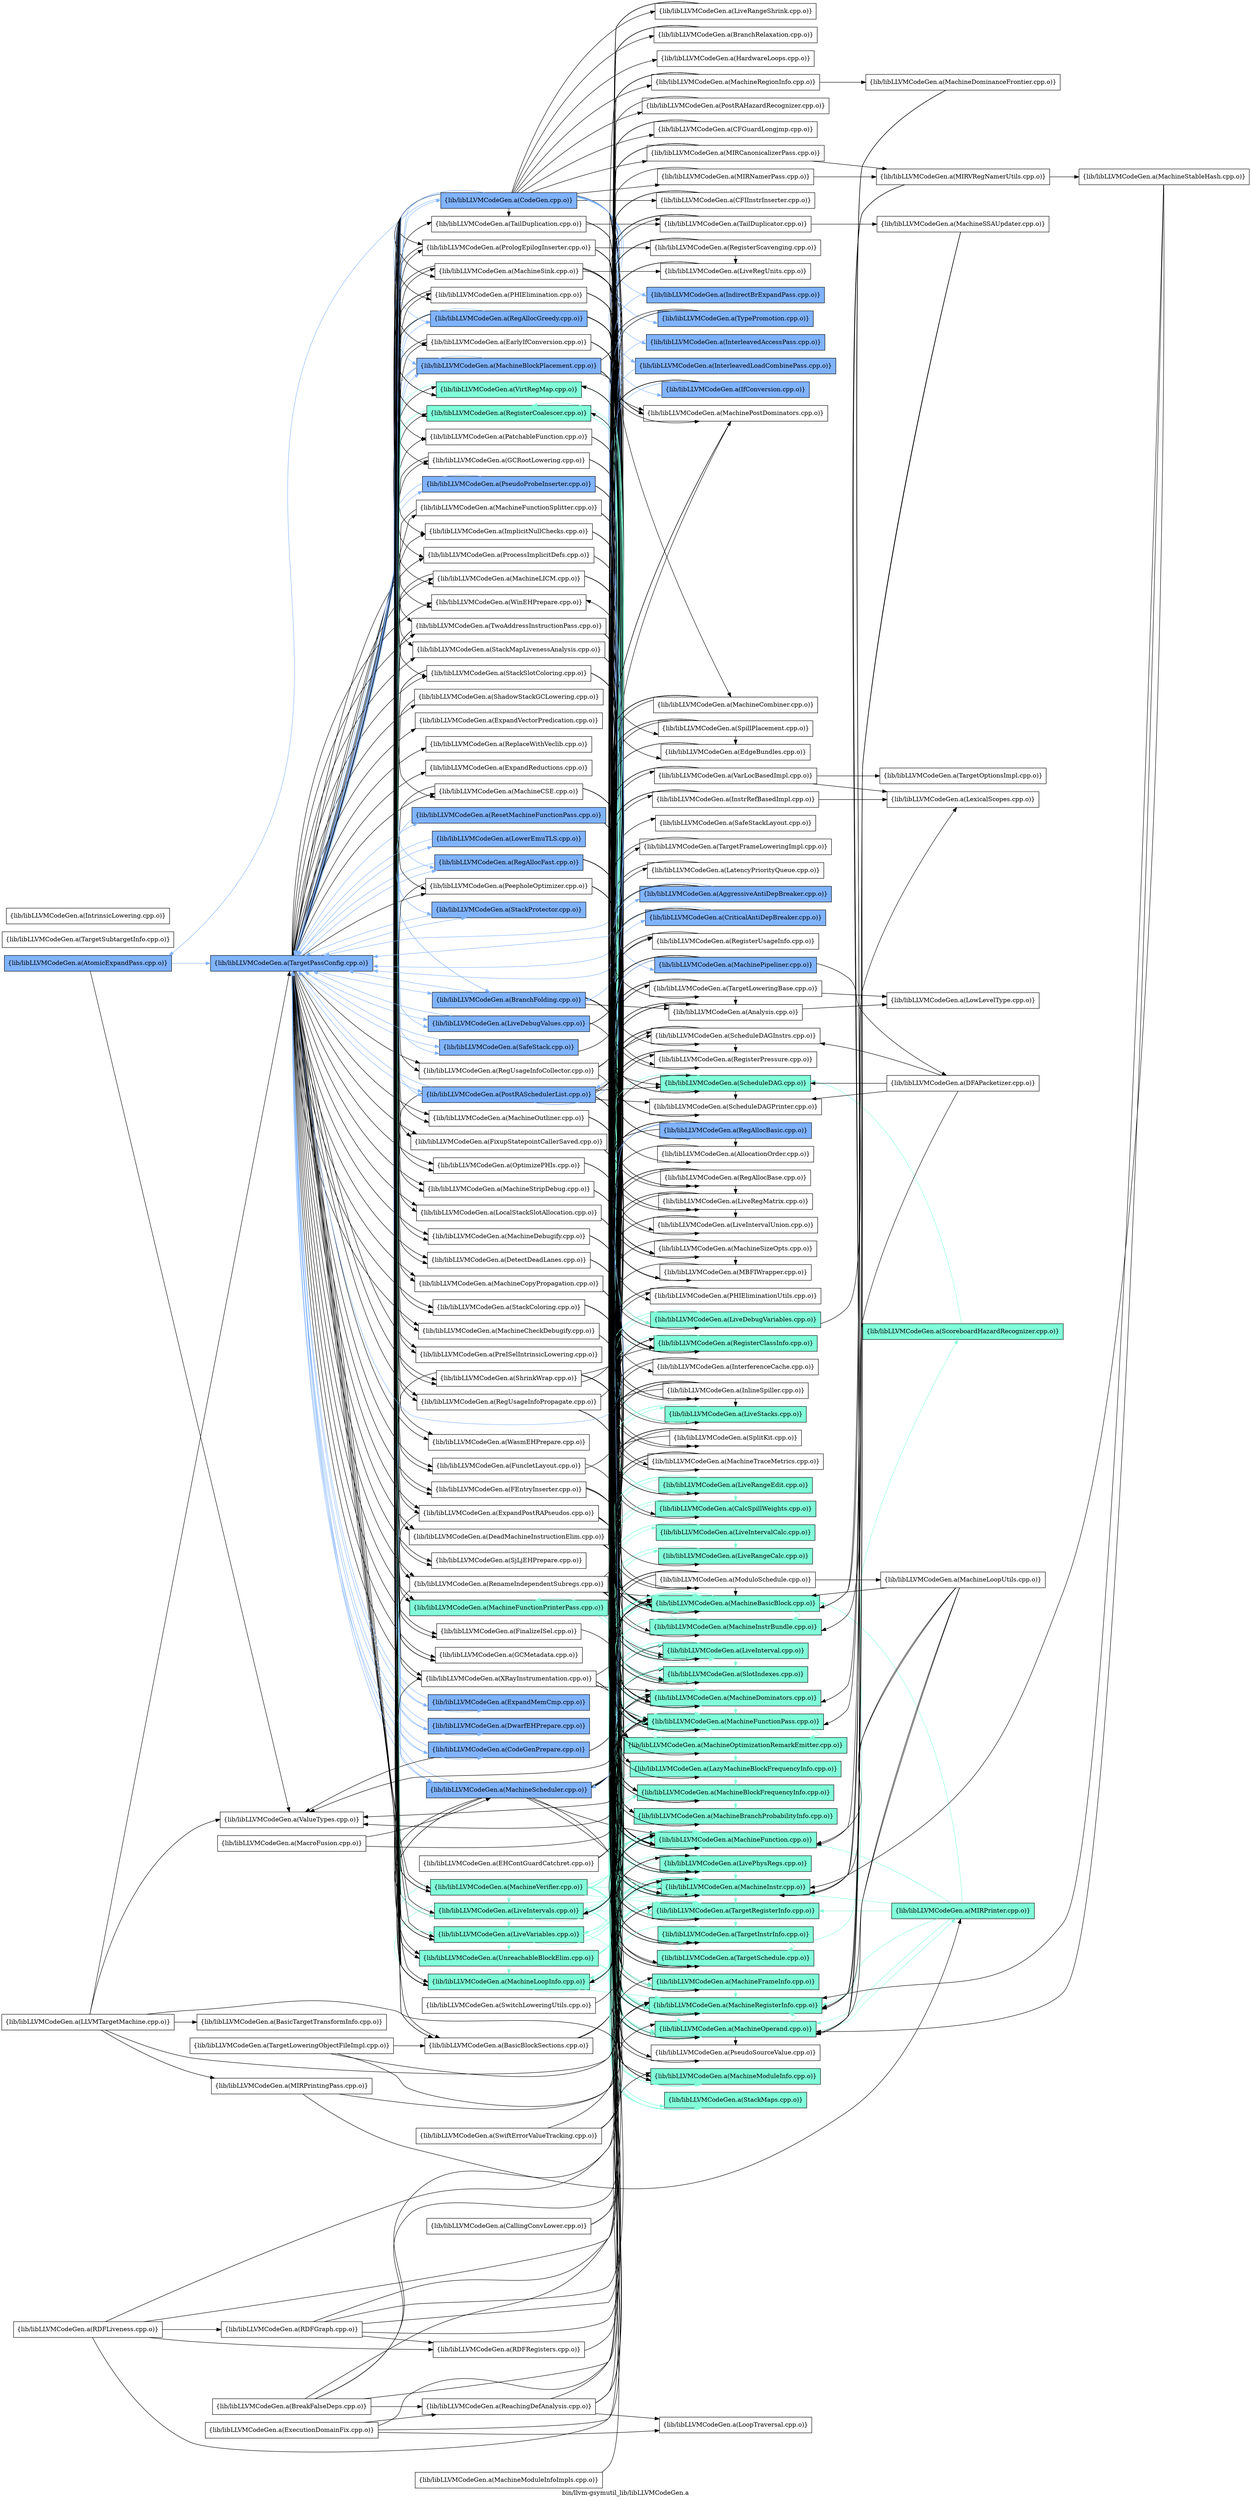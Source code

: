 digraph "bin/llvm-gsymutil_lib/libLLVMCodeGen.a" {
	label="bin/llvm-gsymutil_lib/libLLVMCodeGen.a";
	rankdir=LR;
	{ rank=same; Node0x562df1eb4448;  }
	{ rank=same; Node0x562df1ebfd98; Node0x562df1eb5078;  }
	{ rank=same; Node0x562df1eb5848; Node0x562df1eb37c8; Node0x562df1eb9fd8; Node0x562df1ec1a08; Node0x562df1eb3db8; Node0x562df1eb52a8; Node0x562df1eb2c88; Node0x562df1ebd598; Node0x562df1ec2138; Node0x562df1ebb068; Node0x562df1ebbb58; Node0x562df1ebd908; Node0x562df1ebec18; Node0x562df1eb4628; Node0x562df1eb38b8; Node0x562df1eb7be8; Node0x562df1eb6d38; Node0x562df1eb65b8; Node0x562df1eb6108; Node0x562df1eba8e8; Node0x562df1eba0c8; Node0x562df1eb6f18; Node0x562df1ebaa78; Node0x562df1ebc058; Node0x562df1ebc0a8; Node0x562df1ebf7f8; Node0x562df1ebf078; Node0x562df1ebf258; Node0x562df1ebe218; Node0x562df1ebda98; Node0x562df1ebdd68; Node0x562df1eb7f58; Node0x562df1eb7c38; Node0x562df1ebff28; Node0x562df1ebf758; Node0x562df1ebf028; Node0x562df1ebe998; Node0x562df1eb8b88; Node0x562df1eb9a38; Node0x562df1ebbab8; Node0x562df1ebe088; Node0x562df1ebe5d8; Node0x562df1eb2918; Node0x562df1eb13d8; Node0x562df1eb16f8; Node0x562df1eb4da8; Node0x562df1eb45d8; Node0x562df1eb41c8; Node0x562df1ec2228; Node0x562df1ebe678; Node0x562df1ebda48; Node0x562df1ebd688; Node0x562df1ebc788; Node0x562df1ebc238; Node0x562df1ebbf18; Node0x562df1ebb298; Node0x562df1ec4e88; Node0x562df1ec4de8; Node0x562df1ec43e8; Node0x562df1eb1c48; Node0x562df1eb21e8; Node0x562df1eb1568; Node0x562df1eb2f58; Node0x562df1eb4268; Node0x562df1eb5cf8; Node0x562df1ec1b98; Node0x562df1ec1a58; Node0x562df1ec0bf8; Node0x562df1ec09c8; Node0x562df1ec4ed8;  }
	{ rank=same; Node0x562df1ec4528; Node0x562df1ec29f8; Node0x562df1ec1788; Node0x562df1eb76e8; Node0x562df1eb7f08; Node0x562df1eb4218; Node0x562df1eb57a8; Node0x562df1eb1298; Node0x562df1eb20a8; Node0x562df1ebcc88; Node0x562df1eb2aa8; Node0x562df1ebb108; Node0x562df1eb9538; Node0x562df1eb7508; Node0x562df1ec3808; Node0x562df1ec4348; Node0x562df1ebce68; Node0x562df1eb3688; Node0x562df1ec4c58; Node0x562df1ec33f8; Node0x562df1ec3178; Node0x562df1ec4cf8; Node0x562df1ec0ba8; Node0x562df1ebd368; Node0x562df1ebcaa8; Node0x562df1ebc468; Node0x562df1ec4b18; Node0x562df1eb7148; Node0x562df1eb6dd8; Node0x562df1eb6068; Node0x562df1eb4c68; Node0x562df1eb8cc8; Node0x562df1ebb248; Node0x562df1ec2ef8; Node0x562df1ebc6e8; Node0x562df1eb8458; Node0x562df1eb74b8; Node0x562df1ec2688; Node0x562df1eb99e8; Node0x562df1eb5578; Node0x562df1ec2188; Node0x562df1ec14b8; Node0x562df1ebd138; Node0x562df1ebabb8; Node0x562df1eb92b8; Node0x562df1eb9a88; Node0x562df1eb2c38; Node0x562df1eb2f08; Node0x562df1eb1338; Node0x562df1eb15b8; Node0x562df1ec12d8; Node0x562df1ec0158; Node0x562df1ebb388; Node0x562df1ebd4a8; Node0x562df1ec05b8; Node0x562df1ec2778; Node0x562df1eb4998; Node0x562df1eb5ed8; Node0x562df1ebba68; Node0x562df1ebe1c8; Node0x562df1ebdae8; Node0x562df1eb9358; Node0x562df1eba208; Node0x562df1ec4898; Node0x562df1ebc2d8; Node0x562df1ebccd8; Node0x562df1ebd3b8; Node0x562df1eb5d98; Node0x562df1eb49e8; Node0x562df1eb3a98; Node0x562df1ebc878; Node0x562df1ebe808; Node0x562df1eb1ba8; Node0x562df1ebcb98; Node0x562df1ec2548; Node0x562df1ebdf48; Node0x562df1eb10b8; Node0x562df1ec3df8;  }
	{ rank=same; Node0x562df1ec3b78; Node0x562df1ebcff8; Node0x562df1ec4848; Node0x562df1ebbba8; Node0x562df1eb8a48; Node0x562df1eba988; Node0x562df1eb5b18; Node0x562df1ebe8f8; Node0x562df1ec1af8; Node0x562df1ebfa28;  }

	Node0x562df1eb4448 [shape=record,shape=box,group=2,style=filled,fillcolor="0.600000 0.5 1",label="{lib/libLLVMCodeGen.a(AtomicExpandPass.cpp.o)}"];
	Node0x562df1eb4448 -> Node0x562df1ebfd98[color="0.600000 0.5 1"];
	Node0x562df1eb4448 -> Node0x562df1eb5078;
	Node0x562df1eb3d68 [shape=record,shape=box,group=0,label="{lib/libLLVMCodeGen.a(BasicTargetTransformInfo.cpp.o)}"];
	Node0x562df1ec1648 [shape=record,shape=box,group=0,label="{lib/libLLVMCodeGen.a(BreakFalseDeps.cpp.o)}"];
	Node0x562df1ec1648 -> Node0x562df1eb8cc8;
	Node0x562df1ec1648 -> Node0x562df1eb7f08;
	Node0x562df1ec1648 -> Node0x562df1eb57a8;
	Node0x562df1ec1648 -> Node0x562df1ec44d8;
	Node0x562df1ec1648 -> Node0x562df1ec4c58;
	Node0x562df1ec12d8 [shape=record,shape=box,group=0,label="{lib/libLLVMCodeGen.a(CFGuardLongjmp.cpp.o)}"];
	Node0x562df1ec12d8 -> Node0x562df1eb76e8;
	Node0x562df1ec12d8 -> Node0x562df1eb7f08;
	Node0x562df1ec12d8 -> Node0x562df1eb4218;
	Node0x562df1ec0158 [shape=record,shape=box,group=0,label="{lib/libLLVMCodeGen.a(CFIInstrInserter.cpp.o)}"];
	Node0x562df1ec0158 -> Node0x562df1ec4528;
	Node0x562df1ec0158 -> Node0x562df1eb76e8;
	Node0x562df1ec0158 -> Node0x562df1eb7f08;
	Node0x562df1ec0158 -> Node0x562df1eb4218;
	Node0x562df1eb5848 [shape=record,shape=box,group=0,label="{lib/libLLVMCodeGen.a(EarlyIfConversion.cpp.o)}"];
	Node0x562df1eb5848 -> Node0x562df1ec4528;
	Node0x562df1eb5848 -> Node0x562df1ec29f8;
	Node0x562df1eb5848 -> Node0x562df1ec1788;
	Node0x562df1eb5848 -> Node0x562df1eb76e8;
	Node0x562df1eb5848 -> Node0x562df1eb7f08;
	Node0x562df1eb5848 -> Node0x562df1eb4218;
	Node0x562df1eb5848 -> Node0x562df1eb52a8;
	Node0x562df1eb5848 -> Node0x562df1eb57a8;
	Node0x562df1eb5848 -> Node0x562df1eb1298;
	Node0x562df1eb5848 -> Node0x562df1eb20a8;
	Node0x562df1eb5848 -> Node0x562df1ebcc88;
	Node0x562df1eb5848 -> Node0x562df1eb2aa8;
	Node0x562df1eb4678 [shape=record,shape=box,group=0,label="{lib/libLLVMCodeGen.a(EHContGuardCatchret.cpp.o)}"];
	Node0x562df1eb4678 -> Node0x562df1ec4528;
	Node0x562df1eb4678 -> Node0x562df1eb7f08;
	Node0x562df1eb39f8 [shape=record,shape=box,group=0,label="{lib/libLLVMCodeGen.a(ExecutionDomainFix.cpp.o)}"];
	Node0x562df1eb39f8 -> Node0x562df1ec4c08;
	Node0x562df1eb39f8 -> Node0x562df1eb7f08;
	Node0x562df1eb39f8 -> Node0x562df1eb20a8;
	Node0x562df1eb39f8 -> Node0x562df1ec44d8;
	Node0x562df1ebb388 [shape=record,shape=box,group=2,style=filled,fillcolor="0.600000 0.5 1",label="{lib/libLLVMCodeGen.a(IndirectBrExpandPass.cpp.o)}"];
	Node0x562df1ebb388 -> Node0x562df1ebfd98[color="0.600000 0.5 1"];
	Node0x562df1ebd4a8 [shape=record,shape=box,group=2,style=filled,fillcolor="0.600000 0.5 1",label="{lib/libLLVMCodeGen.a(InterleavedAccessPass.cpp.o)}"];
	Node0x562df1ebd4a8 -> Node0x562df1ebfd98[color="0.600000 0.5 1"];
	Node0x562df1ec05b8 [shape=record,shape=box,group=0,label="{lib/libLLVMCodeGen.a(LiveRangeShrink.cpp.o)}"];
	Node0x562df1ec05b8 -> Node0x562df1ec4528;
	Node0x562df1ec05b8 -> Node0x562df1eb7f08;
	Node0x562df1ec05b8 -> Node0x562df1eb4218;
	Node0x562df1ec05b8 -> Node0x562df1eb20a8;
	Node0x562df1ec34e8 [shape=record,shape=box,group=0,label="{lib/libLLVMCodeGen.a(LLVMTargetMachine.cpp.o)}"];
	Node0x562df1ec34e8 -> Node0x562df1eb3d68;
	Node0x562df1ec34e8 -> Node0x562df1eb5ed8;
	Node0x562df1ec34e8 -> Node0x562df1ec0928;
	Node0x562df1ec34e8 -> Node0x562df1ebc878;
	Node0x562df1ec34e8 -> Node0x562df1ebfd98;
	Node0x562df1ec34e8 -> Node0x562df1eb5078;
	Node0x562df1ec4528 [shape=record,shape=box,group=1,style=filled,fillcolor="0.450000 0.5 1",label="{lib/libLLVMCodeGen.a(MachineBasicBlock.cpp.o)}"];
	Node0x562df1ec4528 -> Node0x562df1eb9fd8[color="0.450000 0.5 1"];
	Node0x562df1ec4528 -> Node0x562df1ebb108[color="0.450000 0.5 1"];
	Node0x562df1ec4528 -> Node0x562df1eb8cc8[color="0.450000 0.5 1"];
	Node0x562df1ec4528 -> Node0x562df1ec1a08[color="0.450000 0.5 1"];
	Node0x562df1ec4528 -> Node0x562df1ec1788[color="0.450000 0.5 1"];
	Node0x562df1ec4528 -> Node0x562df1eb76e8[color="0.450000 0.5 1"];
	Node0x562df1ec4528 -> Node0x562df1eb4998[color="0.450000 0.5 1"];
	Node0x562df1ec4528 -> Node0x562df1eb4218[color="0.450000 0.5 1"];
	Node0x562df1ec4528 -> Node0x562df1eb52a8[color="0.450000 0.5 1"];
	Node0x562df1ec4528 -> Node0x562df1eb20a8[color="0.450000 0.5 1"];
	Node0x562df1ec4528 -> Node0x562df1ec4348[color="0.450000 0.5 1"];
	Node0x562df1ec4528 -> Node0x562df1eb3688[color="0.450000 0.5 1"];
	Node0x562df1ec2778 [shape=record,shape=box,group=0,label="{lib/libLLVMCodeGen.a(MachineCombiner.cpp.o)}"];
	Node0x562df1ec2778 -> Node0x562df1ebc6e8;
	Node0x562df1ec2778 -> Node0x562df1ec4528;
	Node0x562df1ec2778 -> Node0x562df1ec1788;
	Node0x562df1ec2778 -> Node0x562df1eb76e8;
	Node0x562df1ec2778 -> Node0x562df1eb7f08;
	Node0x562df1ec2778 -> Node0x562df1eb4218;
	Node0x562df1ec2778 -> Node0x562df1eb52a8;
	Node0x562df1ec2778 -> Node0x562df1eb20a8;
	Node0x562df1ec2778 -> Node0x562df1ebb248;
	Node0x562df1ec2778 -> Node0x562df1ebcc88;
	Node0x562df1ec2778 -> Node0x562df1ec4c58;
	Node0x562df1ec2778 -> Node0x562df1eb2aa8;
	Node0x562df1eb76e8 [shape=record,shape=box,group=1,style=filled,fillcolor="0.450000 0.5 1",label="{lib/libLLVMCodeGen.a(MachineFunction.cpp.o)}"];
	Node0x562df1eb76e8 -> Node0x562df1ec4528[color="0.450000 0.5 1"];
	Node0x562df1eb76e8 -> Node0x562df1ec0ba8[color="0.450000 0.5 1"];
	Node0x562df1eb76e8 -> Node0x562df1eb4218[color="0.450000 0.5 1"];
	Node0x562df1eb76e8 -> Node0x562df1eb5ed8[color="0.450000 0.5 1"];
	Node0x562df1eb76e8 -> Node0x562df1eb57a8[color="0.450000 0.5 1"];
	Node0x562df1eb76e8 -> Node0x562df1eb20a8[color="0.450000 0.5 1"];
	Node0x562df1eb76e8 -> Node0x562df1ec2688;
	Node0x562df1eb76e8 -> Node0x562df1eb3688[color="0.450000 0.5 1"];
	Node0x562df1eb76e8 -> Node0x562df1ec0bf8;
	Node0x562df1eb7f08 [shape=record,shape=box,group=1,style=filled,fillcolor="0.450000 0.5 1",label="{lib/libLLVMCodeGen.a(MachineFunctionPass.cpp.o)}"];
	Node0x562df1eb7f08 -> Node0x562df1eb3db8[color="0.450000 0.5 1"];
	Node0x562df1eb7f08 -> Node0x562df1eb5ed8[color="0.450000 0.5 1"];
	Node0x562df1eb7f08 -> Node0x562df1eb1298[color="0.450000 0.5 1"];
	Node0x562df1eb4218 [shape=record,shape=box,group=1,style=filled,fillcolor="0.450000 0.5 1",label="{lib/libLLVMCodeGen.a(MachineInstr.cpp.o)}"];
	Node0x562df1eb4218 -> Node0x562df1ec4528[color="0.450000 0.5 1"];
	Node0x562df1eb4218 -> Node0x562df1eb76e8[color="0.450000 0.5 1"];
	Node0x562df1eb4218 -> Node0x562df1eb57a8[color="0.450000 0.5 1"];
	Node0x562df1eb4218 -> Node0x562df1eb20a8[color="0.450000 0.5 1"];
	Node0x562df1eb4218 -> Node0x562df1ebce68[color="0.450000 0.5 1"];
	Node0x562df1eb4218 -> Node0x562df1eb3688[color="0.450000 0.5 1"];
	Node0x562df1eb2c88 [shape=record,shape=box,group=2,style=filled,fillcolor="0.600000 0.5 1",label="{lib/libLLVMCodeGen.a(MachineScheduler.cpp.o)}"];
	Node0x562df1eb2c88 -> Node0x562df1eb9fd8;
	Node0x562df1eb2c88 -> Node0x562df1ebb108;
	Node0x562df1eb2c88 -> Node0x562df1ec4528;
	Node0x562df1eb2c88 -> Node0x562df1ec1788;
	Node0x562df1eb2c88 -> Node0x562df1eb76e8;
	Node0x562df1eb2c88 -> Node0x562df1eb7f08;
	Node0x562df1eb2c88 -> Node0x562df1eb4218;
	Node0x562df1eb2c88 -> Node0x562df1eb52a8;
	Node0x562df1eb2c88 -> Node0x562df1ebd598;
	Node0x562df1eb2c88 -> Node0x562df1ec4c58;
	Node0x562df1eb2c88 -> Node0x562df1ec33f8;
	Node0x562df1eb2c88 -> Node0x562df1ec3178;
	Node0x562df1eb2c88 -> Node0x562df1ec4cf8;
	Node0x562df1eb2c88 -> Node0x562df1ec4348;
	Node0x562df1eb2c88 -> Node0x562df1ebfd98[color="0.600000 0.5 1"];
	Node0x562df1eb2c88 -> Node0x562df1eb2aa8;
	Node0x562df1ec2138 [shape=record,shape=box,group=2,style=filled,fillcolor="0.600000 0.5 1",label="{lib/libLLVMCodeGen.a(PseudoProbeInserter.cpp.o)}"];
	Node0x562df1ec2138 -> Node0x562df1ec4528;
	Node0x562df1ec2138 -> Node0x562df1eb76e8;
	Node0x562df1ec2138 -> Node0x562df1eb7f08;
	Node0x562df1ec2138 -> Node0x562df1eb4218;
	Node0x562df1ec2138 -> Node0x562df1ebfd98[color="0.600000 0.5 1"];
	Node0x562df1ec44d8 [shape=record,shape=box,group=0,label="{lib/libLLVMCodeGen.a(ReachingDefAnalysis.cpp.o)}"];
	Node0x562df1ec44d8 -> Node0x562df1eb8cc8;
	Node0x562df1ec44d8 -> Node0x562df1ec4c08;
	Node0x562df1ec44d8 -> Node0x562df1ec4528;
	Node0x562df1ec44d8 -> Node0x562df1eb7f08;
	Node0x562df1ec44d8 -> Node0x562df1eb4218;
	Node0x562df1ebcb98 [shape=record,shape=box,group=0,label="{lib/libLLVMCodeGen.a(TargetFrameLoweringImpl.cpp.o)}"];
	Node0x562df1ebcb98 -> Node0x562df1eb20a8;
	Node0x562df1ebc468 [shape=record,shape=box,group=1,style=filled,fillcolor="0.450000 0.5 1",label="{lib/libLLVMCodeGen.a(TargetInstrInfo.cpp.o)}"];
	Node0x562df1ebc468 -> Node0x562df1ec4528[color="0.450000 0.5 1"];
	Node0x562df1ebc468 -> Node0x562df1eb76e8[color="0.450000 0.5 1"];
	Node0x562df1ebc468 -> Node0x562df1eb4218[color="0.450000 0.5 1"];
	Node0x562df1ebc468 -> Node0x562df1eb57a8[color="0.450000 0.5 1"];
	Node0x562df1ebc468 -> Node0x562df1eb20a8[color="0.450000 0.5 1"];
	Node0x562df1ebc468 -> Node0x562df1ebce68[color="0.450000 0.5 1"];
	Node0x562df1ebc468 -> Node0x562df1ebcff8[color="0.450000 0.5 1"];
	Node0x562df1ebc468 -> Node0x562df1eb2aa8[color="0.450000 0.5 1"];
	Node0x562df1ebc878 [shape=record,shape=box,group=0,label="{lib/libLLVMCodeGen.a(TargetLoweringBase.cpp.o)}"];
	Node0x562df1ebc878 -> Node0x562df1eb4c68;
	Node0x562df1ebc878 -> Node0x562df1ec4848;
	Node0x562df1ebc878 -> Node0x562df1ec4528;
	Node0x562df1ebc878 -> Node0x562df1eb76e8;
	Node0x562df1ebc878 -> Node0x562df1eb4218;
	Node0x562df1ebc878 -> Node0x562df1eb57a8;
	Node0x562df1ebc878 -> Node0x562df1eb20a8;
	Node0x562df1ebc878 -> Node0x562df1eb5078;
	Node0x562df1ebc8c8 [shape=record,shape=box,group=0,label="{lib/libLLVMCodeGen.a(TargetLoweringObjectFileImpl.cpp.o)}"];
	Node0x562df1ebc8c8 -> Node0x562df1ec4528;
	Node0x562df1ebc8c8 -> Node0x562df1eb76e8;
	Node0x562df1ebc8c8 -> Node0x562df1ebd908;
	Node0x562df1ebfd98 [shape=record,shape=box,group=2,style=filled,fillcolor="0.600000 0.5 1",label="{lib/libLLVMCodeGen.a(TargetPassConfig.cpp.o)}"];
	Node0x562df1ebfd98 -> Node0x562df1eb5848;
	Node0x562df1ebfd98 -> Node0x562df1eb37c8;
	Node0x562df1ebfd98 -> Node0x562df1eb9fd8;
	Node0x562df1ebfd98 -> Node0x562df1ec1a08;
	Node0x562df1ebfd98 -> Node0x562df1eb3db8;
	Node0x562df1ebfd98 -> Node0x562df1eb52a8;
	Node0x562df1ebfd98 -> Node0x562df1eb2c88[color="0.600000 0.5 1"];
	Node0x562df1ebfd98 -> Node0x562df1ebd598;
	Node0x562df1ebfd98 -> Node0x562df1ec2138[color="0.600000 0.5 1"];
	Node0x562df1ebfd98 -> Node0x562df1ebb068;
	Node0x562df1ebfd98 -> Node0x562df1ebbb58[color="0.600000 0.5 1"];
	Node0x562df1ebfd98 -> Node0x562df1ebd908;
	Node0x562df1ebfd98 -> Node0x562df1ebec18[color="0.600000 0.5 1"];
	Node0x562df1ebfd98 -> Node0x562df1eb4628[color="0.600000 0.5 1"];
	Node0x562df1ebfd98 -> Node0x562df1eb38b8;
	Node0x562df1ebfd98 -> Node0x562df1eb7be8[color="0.600000 0.5 1"];
	Node0x562df1ebfd98 -> Node0x562df1eb6d38;
	Node0x562df1ebfd98 -> Node0x562df1eb65b8;
	Node0x562df1ebfd98 -> Node0x562df1eb6108;
	Node0x562df1ebfd98 -> Node0x562df1eba8e8;
	Node0x562df1ebfd98 -> Node0x562df1eba0c8;
	Node0x562df1ebfd98 -> Node0x562df1eb6f18;
	Node0x562df1ebfd98 -> Node0x562df1ebaa78[color="0.600000 0.5 1"];
	Node0x562df1ebfd98 -> Node0x562df1ebc058[color="0.600000 0.5 1"];
	Node0x562df1ebfd98 -> Node0x562df1ebc0a8[color="0.600000 0.5 1"];
	Node0x562df1ebfd98 -> Node0x562df1ebf7f8;
	Node0x562df1ebfd98 -> Node0x562df1ebf078[color="0.600000 0.5 1"];
	Node0x562df1ebfd98 -> Node0x562df1ebf258;
	Node0x562df1ebfd98 -> Node0x562df1ebe218;
	Node0x562df1ebfd98 -> Node0x562df1ebda98[color="0.600000 0.5 1"];
	Node0x562df1ebfd98 -> Node0x562df1ebdd68[color="0.600000 0.5 1"];
	Node0x562df1ebfd98 -> Node0x562df1eb7f58;
	Node0x562df1ebfd98 -> Node0x562df1eb7c38;
	Node0x562df1ebfd98 -> Node0x562df1ebff28;
	Node0x562df1ebfd98 -> Node0x562df1ebf758;
	Node0x562df1ebfd98 -> Node0x562df1ebf028;
	Node0x562df1ebfd98 -> Node0x562df1ebe998;
	Node0x562df1ebfd98 -> Node0x562df1eb8b88;
	Node0x562df1ebfd98 -> Node0x562df1eb9a38;
	Node0x562df1ebfd98 -> Node0x562df1ebbab8;
	Node0x562df1ebfd98 -> Node0x562df1ebe088;
	Node0x562df1ebfd98 -> Node0x562df1ebe5d8;
	Node0x562df1ebfd98 -> Node0x562df1eb2918;
	Node0x562df1ebfd98 -> Node0x562df1eb13d8;
	Node0x562df1ebfd98 -> Node0x562df1eb16f8;
	Node0x562df1ebfd98 -> Node0x562df1eb4da8;
	Node0x562df1ebfd98 -> Node0x562df1eb45d8;
	Node0x562df1ebfd98 -> Node0x562df1eb41c8;
	Node0x562df1ebfd98 -> Node0x562df1ec2228;
	Node0x562df1ebfd98 -> Node0x562df1ebe678;
	Node0x562df1ebfd98 -> Node0x562df1ebda48[color="0.600000 0.5 1"];
	Node0x562df1ebfd98 -> Node0x562df1ebd688;
	Node0x562df1ebfd98 -> Node0x562df1ebc788;
	Node0x562df1ebfd98 -> Node0x562df1ebc238;
	Node0x562df1ebfd98 -> Node0x562df1ebbf18;
	Node0x562df1ebfd98 -> Node0x562df1ebb298;
	Node0x562df1ebfd98 -> Node0x562df1ec4e88;
	Node0x562df1ebfd98 -> Node0x562df1ec4de8;
	Node0x562df1ebfd98 -> Node0x562df1ec43e8;
	Node0x562df1ebfd98 -> Node0x562df1eb1c48;
	Node0x562df1ebfd98 -> Node0x562df1eb21e8[color="0.600000 0.5 1"];
	Node0x562df1ebfd98 -> Node0x562df1eb1568[color="0.600000 0.5 1"];
	Node0x562df1ebfd98 -> Node0x562df1eb2f58;
	Node0x562df1ebfd98 -> Node0x562df1eb4268;
	Node0x562df1ebfd98 -> Node0x562df1eb5cf8;
	Node0x562df1ebfd98 -> Node0x562df1ec1b98;
	Node0x562df1ebfd98 -> Node0x562df1ec1a58;
	Node0x562df1ebfd98 -> Node0x562df1ec0bf8;
	Node0x562df1ebfd98 -> Node0x562df1ec09c8;
	Node0x562df1ebfd98 -> Node0x562df1ec4ed8[color="0.600000 0.5 1"];
	Node0x562df1eb3688 [shape=record,shape=box,group=1,style=filled,fillcolor="0.450000 0.5 1",label="{lib/libLLVMCodeGen.a(TargetRegisterInfo.cpp.o)}"];
	Node0x562df1eb3688 -> Node0x562df1eb20a8[color="0.450000 0.5 1"];
	Node0x562df1eb3688 -> Node0x562df1ebc468[color="0.450000 0.5 1"];
	Node0x562df1eb4498 [shape=record,shape=box,group=0,label="{lib/libLLVMCodeGen.a(TargetSubtargetInfo.cpp.o)}"];
	Node0x562df1eb5078 [shape=record,shape=box,group=0,label="{lib/libLLVMCodeGen.a(ValueTypes.cpp.o)}"];
	Node0x562df1eb5ed8 [shape=record,shape=box,group=1,style=filled,fillcolor="0.450000 0.5 1",label="{lib/libLLVMCodeGen.a(MachineModuleInfo.cpp.o)}"];
	Node0x562df1eb5ed8 -> Node0x562df1eb76e8[color="0.450000 0.5 1"];
	Node0x562df1ec2188 [shape=record,shape=box,group=0,label="{lib/libLLVMCodeGen.a(LiveRegMatrix.cpp.o)}"];
	Node0x562df1ec2188 -> Node0x562df1eb9fd8;
	Node0x562df1ec2188 -> Node0x562df1ebb108;
	Node0x562df1ec2188 -> Node0x562df1ec14b8;
	Node0x562df1ec2188 -> Node0x562df1eb7f08;
	Node0x562df1ec2188 -> Node0x562df1ec1b98;
	Node0x562df1eb57a8 [shape=record,shape=box,group=1,style=filled,fillcolor="0.450000 0.5 1",label="{lib/libLLVMCodeGen.a(MachineOperand.cpp.o)}"];
	Node0x562df1eb57a8 -> Node0x562df1ec4528[color="0.450000 0.5 1"];
	Node0x562df1eb57a8 -> Node0x562df1eb76e8[color="0.450000 0.5 1"];
	Node0x562df1eb57a8 -> Node0x562df1eb20a8[color="0.450000 0.5 1"];
	Node0x562df1eb57a8 -> Node0x562df1ec3b78[color="0.450000 0.5 1"];
	Node0x562df1eb57a8 -> Node0x562df1ec2688;
	Node0x562df1eb57a8 -> Node0x562df1eb3688[color="0.450000 0.5 1"];
	Node0x562df1eb20a8 [shape=record,shape=box,group=1,style=filled,fillcolor="0.450000 0.5 1",label="{lib/libLLVMCodeGen.a(MachineRegisterInfo.cpp.o)}"];
	Node0x562df1eb20a8 -> Node0x562df1ec4528[color="0.450000 0.5 1"];
	Node0x562df1eb20a8 -> Node0x562df1eb76e8[color="0.450000 0.5 1"];
	Node0x562df1eb20a8 -> Node0x562df1eb4218[color="0.450000 0.5 1"];
	Node0x562df1eb20a8 -> Node0x562df1eb57a8[color="0.450000 0.5 1"];
	Node0x562df1eb20a8 -> Node0x562df1eb3688[color="0.450000 0.5 1"];
	Node0x562df1ec1918 [shape=record,shape=box,group=0,label="{lib/libLLVMCodeGen.a(CallingConvLower.cpp.o)}"];
	Node0x562df1ec1918 -> Node0x562df1ec0ba8;
	Node0x562df1ec1918 -> Node0x562df1eb76e8;
	Node0x562df1ebce18 [shape=record,shape=box,group=0,label="{lib/libLLVMCodeGen.a(IntrinsicLowering.cpp.o)}"];
	Node0x562df1ec0ba8 [shape=record,shape=box,group=1,style=filled,fillcolor="0.450000 0.5 1",label="{lib/libLLVMCodeGen.a(MachineFrameInfo.cpp.o)}"];
	Node0x562df1ec0ba8 -> Node0x562df1eb20a8[color="0.450000 0.5 1"];
	Node0x562df1eb8cc8 [shape=record,shape=box,group=1,style=filled,fillcolor="0.450000 0.5 1",label="{lib/libLLVMCodeGen.a(LivePhysRegs.cpp.o)}"];
	Node0x562df1eb8cc8 -> Node0x562df1ec4528[color="0.450000 0.5 1"];
	Node0x562df1eb8cc8 -> Node0x562df1eb4218[color="0.450000 0.5 1"];
	Node0x562df1eb8cc8 -> Node0x562df1eb20a8[color="0.450000 0.5 1"];
	Node0x562df1eb8cc8 -> Node0x562df1eb3688[color="0.450000 0.5 1"];
	Node0x562df1ec1a08 [shape=record,shape=box,group=1,style=filled,fillcolor="0.450000 0.5 1",label="{lib/libLLVMCodeGen.a(LiveVariables.cpp.o)}"];
	Node0x562df1ec1a08 -> Node0x562df1ec4528[color="0.450000 0.5 1"];
	Node0x562df1ec1a08 -> Node0x562df1eb7f08[color="0.450000 0.5 1"];
	Node0x562df1ec1a08 -> Node0x562df1eb4218[color="0.450000 0.5 1"];
	Node0x562df1ec1a08 -> Node0x562df1eb20a8[color="0.450000 0.5 1"];
	Node0x562df1ec1a08 -> Node0x562df1eb5cf8[color="0.450000 0.5 1"];
	Node0x562df1ec1788 [shape=record,shape=box,group=1,style=filled,fillcolor="0.450000 0.5 1",label="{lib/libLLVMCodeGen.a(MachineDominators.cpp.o)}"];
	Node0x562df1ec1788 -> Node0x562df1ec4528[color="0.450000 0.5 1"];
	Node0x562df1ec1788 -> Node0x562df1eb7f08[color="0.450000 0.5 1"];
	Node0x562df1ebfa28 [shape=record,shape=box,group=0,label="{lib/libLLVMCodeGen.a(TargetOptionsImpl.cpp.o)}"];
	Node0x562df1ec1aa8 [shape=record,shape=box,group=0,label="{lib/libLLVMCodeGen.a(MacroFusion.cpp.o)}"];
	Node0x562df1ec1aa8 -> Node0x562df1eb2c88;
	Node0x562df1ec1aa8 -> Node0x562df1ec4cf8;
	Node0x562df1eb52a8 [shape=record,shape=box,group=1,style=filled,fillcolor="0.450000 0.5 1",label="{lib/libLLVMCodeGen.a(MachineLoopInfo.cpp.o)}"];
	Node0x562df1eb52a8 -> Node0x562df1ec4528[color="0.450000 0.5 1"];
	Node0x562df1eb52a8 -> Node0x562df1ec1788[color="0.450000 0.5 1"];
	Node0x562df1eb52a8 -> Node0x562df1eb7f08[color="0.450000 0.5 1"];
	Node0x562df1eb52a8 -> Node0x562df1eb4218[color="0.450000 0.5 1"];
	Node0x562df1eb52a8 -> Node0x562df1eb20a8[color="0.450000 0.5 1"];
	Node0x562df1eb5578 [shape=record,shape=box,group=0,label="{lib/libLLVMCodeGen.a(EdgeBundles.cpp.o)}"];
	Node0x562df1eb5578 -> Node0x562df1ec4528;
	Node0x562df1eb5578 -> Node0x562df1eb7f08;
	Node0x562df1ec1af8 [shape=record,shape=box,group=0,label="{lib/libLLVMCodeGen.a(MachineDominanceFrontier.cpp.o)}"];
	Node0x562df1ec1af8 -> Node0x562df1ec4528;
	Node0x562df1ec1af8 -> Node0x562df1ec1788;
	Node0x562df1ec1af8 -> Node0x562df1eb7f08;
	Node0x562df1ec2d68 [shape=record,shape=box,group=0,label="{lib/libLLVMCodeGen.a(RDFGraph.cpp.o)}"];
	Node0x562df1ec2d68 -> Node0x562df1ec4528;
	Node0x562df1ec2d68 -> Node0x562df1ec1788;
	Node0x562df1ec2d68 -> Node0x562df1eb76e8;
	Node0x562df1ec2d68 -> Node0x562df1eb4218;
	Node0x562df1ec2d68 -> Node0x562df1ec3c68;
	Node0x562df1ec3538 [shape=record,shape=box,group=0,label="{lib/libLLVMCodeGen.a(RDFLiveness.cpp.o)}"];
	Node0x562df1ec3538 -> Node0x562df1ec4528;
	Node0x562df1ec3538 -> Node0x562df1ec1788;
	Node0x562df1ec3538 -> Node0x562df1ec2d68;
	Node0x562df1ec3538 -> Node0x562df1ec3c68;
	Node0x562df1ec3538 -> Node0x562df1eb3688;
	Node0x562df1ec3c68 [shape=record,shape=box,group=0,label="{lib/libLLVMCodeGen.a(RDFRegisters.cpp.o)}"];
	Node0x562df1ec3c68 -> Node0x562df1eb3688;
	Node0x562df1eb9fd8 [shape=record,shape=box,group=1,style=filled,fillcolor="0.450000 0.5 1",label="{lib/libLLVMCodeGen.a(LiveIntervals.cpp.o)}"];
	Node0x562df1eb9fd8 -> Node0x562df1ebb108[color="0.450000 0.5 1"];
	Node0x562df1eb9fd8 -> Node0x562df1eb9538[color="0.450000 0.5 1"];
	Node0x562df1eb9fd8 -> Node0x562df1eb7508[color="0.450000 0.5 1"];
	Node0x562df1eb9fd8 -> Node0x562df1ec1a08[color="0.450000 0.5 1"];
	Node0x562df1eb9fd8 -> Node0x562df1ec4528[color="0.450000 0.5 1"];
	Node0x562df1eb9fd8 -> Node0x562df1ec3808[color="0.450000 0.5 1"];
	Node0x562df1eb9fd8 -> Node0x562df1ec1788[color="0.450000 0.5 1"];
	Node0x562df1eb9fd8 -> Node0x562df1eb76e8[color="0.450000 0.5 1"];
	Node0x562df1eb9fd8 -> Node0x562df1eb7f08[color="0.450000 0.5 1"];
	Node0x562df1eb9fd8 -> Node0x562df1eb4218[color="0.450000 0.5 1"];
	Node0x562df1eb9fd8 -> Node0x562df1eb52a8[color="0.450000 0.5 1"];
	Node0x562df1eb9fd8 -> Node0x562df1eb20a8[color="0.450000 0.5 1"];
	Node0x562df1eb9fd8 -> Node0x562df1ec4348[color="0.450000 0.5 1"];
	Node0x562df1eb9fd8 -> Node0x562df1ebce68[color="0.450000 0.5 1"];
	Node0x562df1eb9fd8 -> Node0x562df1eb3688[color="0.450000 0.5 1"];
	Node0x562df1ec4348 [shape=record,shape=box,group=1,style=filled,fillcolor="0.450000 0.5 1",label="{lib/libLLVMCodeGen.a(SlotIndexes.cpp.o)}"];
	Node0x562df1ec4348 -> Node0x562df1eb7f08[color="0.450000 0.5 1"];
	Node0x562df1ec1b98 [shape=record,shape=box,group=1,style=filled,fillcolor="0.450000 0.5 1",label="{lib/libLLVMCodeGen.a(VirtRegMap.cpp.o)}"];
	Node0x562df1ec1b98 -> Node0x562df1eb9fd8[color="0.450000 0.5 1"];
	Node0x562df1ec1b98 -> Node0x562df1ebb108[color="0.450000 0.5 1"];
	Node0x562df1ec1b98 -> Node0x562df1ec4528[color="0.450000 0.5 1"];
	Node0x562df1ec1b98 -> Node0x562df1ec0ba8[color="0.450000 0.5 1"];
	Node0x562df1ec1b98 -> Node0x562df1eb7f08[color="0.450000 0.5 1"];
	Node0x562df1ec1b98 -> Node0x562df1eb4218[color="0.450000 0.5 1"];
	Node0x562df1ec1b98 -> Node0x562df1eb57a8[color="0.450000 0.5 1"];
	Node0x562df1ec1b98 -> Node0x562df1eb20a8[color="0.450000 0.5 1"];
	Node0x562df1ec1b98 -> Node0x562df1ebd368[color="0.450000 0.5 1"];
	Node0x562df1ec1b98 -> Node0x562df1ec4348[color="0.450000 0.5 1"];
	Node0x562df1ec1b98 -> Node0x562df1ebabb8[color="0.450000 0.5 1"];
	Node0x562df1ec1b98 -> Node0x562df1eb3688[color="0.450000 0.5 1"];
	Node0x562df1ebbba8 [shape=record,shape=box,group=0,label="{lib/libLLVMCodeGen.a(MachineSSAUpdater.cpp.o)}"];
	Node0x562df1ebbba8 -> Node0x562df1ec4528;
	Node0x562df1ebbba8 -> Node0x562df1eb76e8;
	Node0x562df1ebbba8 -> Node0x562df1eb4218;
	Node0x562df1ebbba8 -> Node0x562df1eb57a8;
	Node0x562df1ebbba8 -> Node0x562df1eb20a8;
	Node0x562df1ebc6e8 [shape=record,shape=box,group=1,style=filled,fillcolor="0.450000 0.5 1",label="{lib/libLLVMCodeGen.a(LazyMachineBlockFrequencyInfo.cpp.o)}"];
	Node0x562df1ebc6e8 -> Node0x562df1ec3808[color="0.450000 0.5 1"];
	Node0x562df1ebc6e8 -> Node0x562df1ec29f8[color="0.450000 0.5 1"];
	Node0x562df1ebc6e8 -> Node0x562df1ec1788[color="0.450000 0.5 1"];
	Node0x562df1ebc6e8 -> Node0x562df1eb7f08[color="0.450000 0.5 1"];
	Node0x562df1ebc6e8 -> Node0x562df1eb52a8[color="0.450000 0.5 1"];
	Node0x562df1ebb248 [shape=record,shape=box,group=0,label="{lib/libLLVMCodeGen.a(MachineSizeOpts.cpp.o)}"];
	Node0x562df1ebb248 -> Node0x562df1ec3808;
	Node0x562df1ebb248 -> Node0x562df1ec2ef8;
	Node0x562df1eb2aa8 [shape=record,shape=box,group=1,style=filled,fillcolor="0.450000 0.5 1",label="{lib/libLLVMCodeGen.a(TargetSchedule.cpp.o)}"];
	Node0x562df1eb2aa8 -> Node0x562df1eb4218[color="0.450000 0.5 1"];
	Node0x562df1eb2aa8 -> Node0x562df1ebc468[color="0.450000 0.5 1"];
	Node0x562df1ec0bf8 [shape=record,shape=box,group=0,label="{lib/libLLVMCodeGen.a(WinEHPrepare.cpp.o)}"];
	Node0x562df1eb4c68 [shape=record,shape=box,group=0,label="{lib/libLLVMCodeGen.a(Analysis.cpp.o)}"];
	Node0x562df1eb4c68 -> Node0x562df1ec4848;
	Node0x562df1eb4c68 -> Node0x562df1ec4528;
	Node0x562df1eb4c68 -> Node0x562df1eb4218;
	Node0x562df1eb4c68 -> Node0x562df1eb5078;
	Node0x562df1ec4848 [shape=record,shape=box,group=0,label="{lib/libLLVMCodeGen.a(LowLevelType.cpp.o)}"];
	Node0x562df1ebbb58 [shape=record,shape=box,group=2,style=filled,fillcolor="0.600000 0.5 1",label="{lib/libLLVMCodeGen.a(StackProtector.cpp.o)}"];
	Node0x562df1ebbb58 -> Node0x562df1ebfd98[color="0.600000 0.5 1"];
	Node0x562df1ebb3d8 [shape=record,shape=box,group=0,label="{lib/libLLVMCodeGen.a(SwiftErrorValueTracking.cpp.o)}"];
	Node0x562df1ebb3d8 -> Node0x562df1ec4528;
	Node0x562df1ebb3d8 -> Node0x562df1eb76e8;
	Node0x562df1ebb3d8 -> Node0x562df1eb4218;
	Node0x562df1ebb3d8 -> Node0x562df1eb20a8;
	Node0x562df1ebd318 [shape=record,shape=box,group=0,label="{lib/libLLVMCodeGen.a(SwitchLoweringUtils.cpp.o)}"];
	Node0x562df1ebd318 -> Node0x562df1eb76e8;
	Node0x562df1ec3808 [shape=record,shape=box,group=1,style=filled,fillcolor="0.450000 0.5 1",label="{lib/libLLVMCodeGen.a(MachineBlockFrequencyInfo.cpp.o)}"];
	Node0x562df1ec3808 -> Node0x562df1ec4528[color="0.450000 0.5 1"];
	Node0x562df1ec3808 -> Node0x562df1ec29f8[color="0.450000 0.5 1"];
	Node0x562df1ec3808 -> Node0x562df1eb76e8[color="0.450000 0.5 1"];
	Node0x562df1ec3808 -> Node0x562df1eb7f08[color="0.450000 0.5 1"];
	Node0x562df1ec3808 -> Node0x562df1eb52a8[color="0.450000 0.5 1"];
	Node0x562df1ec29f8 [shape=record,shape=box,group=1,style=filled,fillcolor="0.450000 0.5 1",label="{lib/libLLVMCodeGen.a(MachineBranchProbabilityInfo.cpp.o)}"];
	Node0x562df1ec29f8 -> Node0x562df1ec4528[color="0.450000 0.5 1"];
	Node0x562df1eb1298 [shape=record,shape=box,group=1,style=filled,fillcolor="0.450000 0.5 1",label="{lib/libLLVMCodeGen.a(MachineOptimizationRemarkEmitter.cpp.o)}"];
	Node0x562df1eb1298 -> Node0x562df1ebc6e8[color="0.450000 0.5 1"];
	Node0x562df1eb1298 -> Node0x562df1ec3808[color="0.450000 0.5 1"];
	Node0x562df1eb1298 -> Node0x562df1eb7f08[color="0.450000 0.5 1"];
	Node0x562df1eb1298 -> Node0x562df1eb4218[color="0.450000 0.5 1"];
	Node0x562df1ec1a58 [shape=record,shape=box,group=0,label="{lib/libLLVMCodeGen.a(WasmEHPrepare.cpp.o)}"];
	Node0x562df1eb37c8 [shape=record,shape=box,group=0,label="{lib/libLLVMCodeGen.a(GCMetadata.cpp.o)}"];
	Node0x562df1ec3178 [shape=record,shape=box,group=1,style=filled,fillcolor="0.450000 0.5 1",label="{lib/libLLVMCodeGen.a(ScheduleDAG.cpp.o)}"];
	Node0x562df1ec3178 -> Node0x562df1ec4b18;
	Node0x562df1ec3178 -> Node0x562df1eb3688[color="0.450000 0.5 1"];
	Node0x562df1ec4b18 [shape=record,shape=box,group=0,label="{lib/libLLVMCodeGen.a(ScheduleDAGPrinter.cpp.o)}"];
	Node0x562df1ebce68 [shape=record,shape=box,group=1,style=filled,fillcolor="0.450000 0.5 1",label="{lib/libLLVMCodeGen.a(StackMaps.cpp.o)}"];
	Node0x562df1ebce68 -> Node0x562df1eb76e8[color="0.450000 0.5 1"];
	Node0x562df1ebce68 -> Node0x562df1eb4218[color="0.450000 0.5 1"];
	Node0x562df1ebce68 -> Node0x562df1eb3688[color="0.450000 0.5 1"];
	Node0x562df1eb5b18 [shape=record,shape=box,group=0,label="{lib/libLLVMCodeGen.a(DFAPacketizer.cpp.o)}"];
	Node0x562df1eb5b18 -> Node0x562df1eb4998;
	Node0x562df1eb5b18 -> Node0x562df1ec3178;
	Node0x562df1eb5b18 -> Node0x562df1ec4cf8;
	Node0x562df1eb5b18 -> Node0x562df1ec4b18;
	Node0x562df1ec4c58 [shape=record,shape=box,group=1,style=filled,fillcolor="0.450000 0.5 1",label="{lib/libLLVMCodeGen.a(RegisterClassInfo.cpp.o)}"];
	Node0x562df1ec4c58 -> Node0x562df1eb20a8[color="0.450000 0.5 1"];
	Node0x562df1eb4998 [shape=record,shape=box,group=1,style=filled,fillcolor="0.450000 0.5 1",label="{lib/libLLVMCodeGen.a(MachineInstrBundle.cpp.o)}"];
	Node0x562df1eb4998 -> Node0x562df1ec4528[color="0.450000 0.5 1"];
	Node0x562df1eb4998 -> Node0x562df1eb76e8[color="0.450000 0.5 1"];
	Node0x562df1eb4998 -> Node0x562df1eb7f08[color="0.450000 0.5 1"];
	Node0x562df1eb4998 -> Node0x562df1eb4218[color="0.450000 0.5 1"];
	Node0x562df1ec4cf8 [shape=record,shape=box,group=0,label="{lib/libLLVMCodeGen.a(ScheduleDAGInstrs.cpp.o)}"];
	Node0x562df1ec4cf8 -> Node0x562df1eb8cc8;
	Node0x562df1ec4cf8 -> Node0x562df1ec4528;
	Node0x562df1ec4cf8 -> Node0x562df1eb76e8;
	Node0x562df1ec4cf8 -> Node0x562df1eb4218;
	Node0x562df1ec4cf8 -> Node0x562df1eb20a8;
	Node0x562df1ec4cf8 -> Node0x562df1ec33f8;
	Node0x562df1ec4cf8 -> Node0x562df1ec3178;
	Node0x562df1ec4cf8 -> Node0x562df1ec4b18;
	Node0x562df1ec4cf8 -> Node0x562df1eb2aa8;
	Node0x562df1ebcc88 [shape=record,shape=box,group=0,label="{lib/libLLVMCodeGen.a(MachineTraceMetrics.cpp.o)}"];
	Node0x562df1ebcc88 -> Node0x562df1ec4528;
	Node0x562df1ebcc88 -> Node0x562df1ec29f8;
	Node0x562df1ebcc88 -> Node0x562df1eb7f08;
	Node0x562df1ebcc88 -> Node0x562df1eb4218;
	Node0x562df1ebcc88 -> Node0x562df1eb52a8;
	Node0x562df1ebcc88 -> Node0x562df1eb20a8;
	Node0x562df1ebcc88 -> Node0x562df1eb2aa8;
	Node0x562df1ec4c08 [shape=record,shape=box,group=0,label="{lib/libLLVMCodeGen.a(LoopTraversal.cpp.o)}"];
	Node0x562df1ebb108 [shape=record,shape=box,group=1,style=filled,fillcolor="0.450000 0.5 1",label="{lib/libLLVMCodeGen.a(LiveInterval.cpp.o)}"];
	Node0x562df1ebb108 -> Node0x562df1eb57a8[color="0.450000 0.5 1"];
	Node0x562df1ebb108 -> Node0x562df1eb20a8[color="0.450000 0.5 1"];
	Node0x562df1ebb108 -> Node0x562df1ebb068[color="0.450000 0.5 1"];
	Node0x562df1ebb108 -> Node0x562df1ec4348[color="0.450000 0.5 1"];
	Node0x562df1ebb108 -> Node0x562df1eb3688[color="0.450000 0.5 1"];
	Node0x562df1eb9538 [shape=record,shape=box,group=1,style=filled,fillcolor="0.450000 0.5 1",label="{lib/libLLVMCodeGen.a(LiveRangeCalc.cpp.o)}"];
	Node0x562df1eb9538 -> Node0x562df1ebb108[color="0.450000 0.5 1"];
	Node0x562df1eb9538 -> Node0x562df1ec1788[color="0.450000 0.5 1"];
	Node0x562df1eb7508 [shape=record,shape=box,group=1,style=filled,fillcolor="0.450000 0.5 1",label="{lib/libLLVMCodeGen.a(LiveIntervalCalc.cpp.o)}"];
	Node0x562df1eb7508 -> Node0x562df1ebb108[color="0.450000 0.5 1"];
	Node0x562df1eb7508 -> Node0x562df1eb9538[color="0.450000 0.5 1"];
	Node0x562df1eb7508 -> Node0x562df1eb4218[color="0.450000 0.5 1"];
	Node0x562df1eb7508 -> Node0x562df1eb20a8[color="0.450000 0.5 1"];
	Node0x562df1ebb068 [shape=record,shape=box,group=1,style=filled,fillcolor="0.450000 0.5 1",label="{lib/libLLVMCodeGen.a(RegisterCoalescer.cpp.o)}"];
	Node0x562df1ebb068 -> Node0x562df1eb9fd8[color="0.450000 0.5 1"];
	Node0x562df1ebb068 -> Node0x562df1ebb108[color="0.450000 0.5 1"];
	Node0x562df1ebb068 -> Node0x562df1ec4528[color="0.450000 0.5 1"];
	Node0x562df1ebb068 -> Node0x562df1ec1788[color="0.450000 0.5 1"];
	Node0x562df1ebb068 -> Node0x562df1eb76e8[color="0.450000 0.5 1"];
	Node0x562df1ebb068 -> Node0x562df1eb7f08[color="0.450000 0.5 1"];
	Node0x562df1ebb068 -> Node0x562df1eb4218[color="0.450000 0.5 1"];
	Node0x562df1ebb068 -> Node0x562df1eb52a8[color="0.450000 0.5 1"];
	Node0x562df1ebb068 -> Node0x562df1eb57a8[color="0.450000 0.5 1"];
	Node0x562df1ebb068 -> Node0x562df1eb20a8[color="0.450000 0.5 1"];
	Node0x562df1ebb068 -> Node0x562df1ebd598[color="0.450000 0.5 1"];
	Node0x562df1ebb068 -> Node0x562df1ec4c58[color="0.450000 0.5 1"];
	Node0x562df1ebb068 -> Node0x562df1ebcaa8[color="0.450000 0.5 1"];
	Node0x562df1ebb068 -> Node0x562df1ec4348[color="0.450000 0.5 1"];
	Node0x562df1ebb068 -> Node0x562df1ebc468[color="0.450000 0.5 1"];
	Node0x562df1ebb068 -> Node0x562df1eb3688[color="0.450000 0.5 1"];
	Node0x562df1ec14b8 [shape=record,shape=box,group=0,label="{lib/libLLVMCodeGen.a(LiveIntervalUnion.cpp.o)}"];
	Node0x562df1ec14b8 -> Node0x562df1ec4348;
	Node0x562df1ec14b8 -> Node0x562df1eb3688;
	Node0x562df1eb5cf8 [shape=record,shape=box,group=1,style=filled,fillcolor="0.450000 0.5 1",label="{lib/libLLVMCodeGen.a(UnreachableBlockElim.cpp.o)}"];
	Node0x562df1eb5cf8 -> Node0x562df1ec4528[color="0.450000 0.5 1"];
	Node0x562df1eb5cf8 -> Node0x562df1ec1788[color="0.450000 0.5 1"];
	Node0x562df1eb5cf8 -> Node0x562df1eb76e8[color="0.450000 0.5 1"];
	Node0x562df1eb5cf8 -> Node0x562df1eb7f08[color="0.450000 0.5 1"];
	Node0x562df1eb5cf8 -> Node0x562df1eb4218[color="0.450000 0.5 1"];
	Node0x562df1eb5cf8 -> Node0x562df1eb52a8[color="0.450000 0.5 1"];
	Node0x562df1eb5cf8 -> Node0x562df1eb57a8[color="0.450000 0.5 1"];
	Node0x562df1eb5cf8 -> Node0x562df1eb20a8[color="0.450000 0.5 1"];
	Node0x562df1ec0928 [shape=record,shape=box,group=0,label="{lib/libLLVMCodeGen.a(MIRPrintingPass.cpp.o)}"];
	Node0x562df1ec0928 -> Node0x562df1eb7f08;
	Node0x562df1ec0928 -> Node0x562df1ec3b78;
	Node0x562df1ec2688 [shape=record,shape=box,group=0,label="{lib/libLLVMCodeGen.a(PseudoSourceValue.cpp.o)}"];
	Node0x562df1eb3db8 [shape=record,shape=box,group=1,style=filled,fillcolor="0.450000 0.5 1",label="{lib/libLLVMCodeGen.a(MachineFunctionPrinterPass.cpp.o)}"];
	Node0x562df1eb3db8 -> Node0x562df1eb76e8[color="0.450000 0.5 1"];
	Node0x562df1eb3db8 -> Node0x562df1eb7f08[color="0.450000 0.5 1"];
	Node0x562df1eb3db8 -> Node0x562df1ec4348[color="0.450000 0.5 1"];
	Node0x562df1ec3b78 [shape=record,shape=box,group=1,style=filled,fillcolor="0.450000 0.5 1",label="{lib/libLLVMCodeGen.a(MIRPrinter.cpp.o)}"];
	Node0x562df1ec3b78 -> Node0x562df1ec4528[color="0.450000 0.5 1"];
	Node0x562df1ec3b78 -> Node0x562df1eb76e8[color="0.450000 0.5 1"];
	Node0x562df1ec3b78 -> Node0x562df1eb4218[color="0.450000 0.5 1"];
	Node0x562df1ec3b78 -> Node0x562df1eb57a8[color="0.450000 0.5 1"];
	Node0x562df1ec3b78 -> Node0x562df1eb20a8[color="0.450000 0.5 1"];
	Node0x562df1ec3b78 -> Node0x562df1eb3688[color="0.450000 0.5 1"];
	Node0x562df1ebd598 [shape=record,shape=box,group=1,style=filled,fillcolor="0.450000 0.5 1",label="{lib/libLLVMCodeGen.a(MachineVerifier.cpp.o)}"];
	Node0x562df1ebd598 -> Node0x562df1eb9fd8[color="0.450000 0.5 1"];
	Node0x562df1ebd598 -> Node0x562df1ebb108[color="0.450000 0.5 1"];
	Node0x562df1ebd598 -> Node0x562df1eb9538[color="0.450000 0.5 1"];
	Node0x562df1ebd598 -> Node0x562df1ec1a08[color="0.450000 0.5 1"];
	Node0x562df1ebd598 -> Node0x562df1ec4528[color="0.450000 0.5 1"];
	Node0x562df1ebd598 -> Node0x562df1ec0ba8[color="0.450000 0.5 1"];
	Node0x562df1ebd598 -> Node0x562df1eb76e8[color="0.450000 0.5 1"];
	Node0x562df1ebd598 -> Node0x562df1eb7f08[color="0.450000 0.5 1"];
	Node0x562df1ebd598 -> Node0x562df1eb4218[color="0.450000 0.5 1"];
	Node0x562df1ebd598 -> Node0x562df1eb57a8[color="0.450000 0.5 1"];
	Node0x562df1ebd598 -> Node0x562df1eb20a8[color="0.450000 0.5 1"];
	Node0x562df1ebd598 -> Node0x562df1ebd368[color="0.450000 0.5 1"];
	Node0x562df1ebd598 -> Node0x562df1ec4348[color="0.450000 0.5 1"];
	Node0x562df1ebd598 -> Node0x562df1ebce68[color="0.450000 0.5 1"];
	Node0x562df1ebd598 -> Node0x562df1eb3688[color="0.450000 0.5 1"];
	Node0x562df1ec33f8 [shape=record,shape=box,group=0,label="{lib/libLLVMCodeGen.a(RegisterPressure.cpp.o)}"];
	Node0x562df1ec33f8 -> Node0x562df1eb9fd8;
	Node0x562df1ec33f8 -> Node0x562df1ebb108;
	Node0x562df1ec33f8 -> Node0x562df1eb4218;
	Node0x562df1ec33f8 -> Node0x562df1eb20a8;
	Node0x562df1ec33f8 -> Node0x562df1ec4c58;
	Node0x562df1ec2ef8 [shape=record,shape=box,group=0,label="{lib/libLLVMCodeGen.a(MBFIWrapper.cpp.o)}"];
	Node0x562df1ec2ef8 -> Node0x562df1ec3808;
	Node0x562df1ebd368 [shape=record,shape=box,group=1,style=filled,fillcolor="0.450000 0.5 1",label="{lib/libLLVMCodeGen.a(LiveStacks.cpp.o)}"];
	Node0x562df1ebd368 -> Node0x562df1ebb108[color="0.450000 0.5 1"];
	Node0x562df1ebd368 -> Node0x562df1eb7f08[color="0.450000 0.5 1"];
	Node0x562df1ebd368 -> Node0x562df1ec4348[color="0.450000 0.5 1"];
	Node0x562df1ebd368 -> Node0x562df1eb3688[color="0.450000 0.5 1"];
	Node0x562df1ebcaa8 [shape=record,shape=box,group=1,style=filled,fillcolor="0.450000 0.5 1",label="{lib/libLLVMCodeGen.a(LiveRangeEdit.cpp.o)}"];
	Node0x562df1ebcaa8 -> Node0x562df1eb9fd8[color="0.450000 0.5 1"];
	Node0x562df1ebcaa8 -> Node0x562df1ebb108[color="0.450000 0.5 1"];
	Node0x562df1ebcaa8 -> Node0x562df1eb76e8[color="0.450000 0.5 1"];
	Node0x562df1ebcaa8 -> Node0x562df1eb4218[color="0.450000 0.5 1"];
	Node0x562df1ebcaa8 -> Node0x562df1eb20a8[color="0.450000 0.5 1"];
	Node0x562df1ebcaa8 -> Node0x562df1ebd138[color="0.450000 0.5 1"];
	Node0x562df1ebcaa8 -> Node0x562df1ec4348[color="0.450000 0.5 1"];
	Node0x562df1ebcaa8 -> Node0x562df1ebc468[color="0.450000 0.5 1"];
	Node0x562df1ebcaa8 -> Node0x562df1ec1b98[color="0.450000 0.5 1"];
	Node0x562df1ebd138 [shape=record,shape=box,group=1,style=filled,fillcolor="0.450000 0.5 1",label="{lib/libLLVMCodeGen.a(CalcSpillWeights.cpp.o)}"];
	Node0x562df1ebd138 -> Node0x562df1eb9fd8[color="0.450000 0.5 1"];
	Node0x562df1ebd138 -> Node0x562df1ebb108[color="0.450000 0.5 1"];
	Node0x562df1ebd138 -> Node0x562df1eb4218[color="0.450000 0.5 1"];
	Node0x562df1ebd138 -> Node0x562df1ebc468[color="0.450000 0.5 1"];
	Node0x562df1ebcff8 [shape=record,shape=box,group=1,style=filled,fillcolor="0.450000 0.5 1",label="{lib/libLLVMCodeGen.a(ScoreboardHazardRecognizer.cpp.o)}"];
	Node0x562df1ebcff8 -> Node0x562df1ec3178[color="0.450000 0.5 1"];
	Node0x562df1ebd908 [shape=record,shape=box,group=0,label="{lib/libLLVMCodeGen.a(BasicBlockSections.cpp.o)}"];
	Node0x562df1ebd908 -> Node0x562df1ec4528;
	Node0x562df1ebd908 -> Node0x562df1eb76e8;
	Node0x562df1ebd908 -> Node0x562df1eb7f08;
	Node0x562df1ebeb78 [shape=record,shape=box,group=0,label="{lib/libLLVMCodeGen.a(MachineModuleInfoImpls.cpp.o)}"];
	Node0x562df1ebeb78 -> Node0x562df1eb5ed8;
	Node0x562df1ebec18 [shape=record,shape=box,group=2,style=filled,fillcolor="0.600000 0.5 1",label="{lib/libLLVMCodeGen.a(PostRASchedulerList.cpp.o)}"];
	Node0x562df1ebec18 -> Node0x562df1ec4528;
	Node0x562df1ebec18 -> Node0x562df1ec1788;
	Node0x562df1ebec18 -> Node0x562df1eb7f08;
	Node0x562df1ebec18 -> Node0x562df1eb4218;
	Node0x562df1ebec18 -> Node0x562df1eb52a8;
	Node0x562df1ebec18 -> Node0x562df1ec4c58;
	Node0x562df1ebec18 -> Node0x562df1ec3178;
	Node0x562df1ebec18 -> Node0x562df1ec4cf8;
	Node0x562df1ebec18 -> Node0x562df1ec4b18;
	Node0x562df1ebec18 -> Node0x562df1ebfd98[color="0.600000 0.5 1"];
	Node0x562df1ebec18 -> Node0x562df1eb7148;
	Node0x562df1ebec18 -> Node0x562df1eb6dd8[color="0.600000 0.5 1"];
	Node0x562df1ebec18 -> Node0x562df1eb6068[color="0.600000 0.5 1"];
	Node0x562df1eb4628 [shape=record,shape=box,group=2,style=filled,fillcolor="0.600000 0.5 1",label="{lib/libLLVMCodeGen.a(BranchFolding.cpp.o)}"];
	Node0x562df1eb4628 -> Node0x562df1eb4c68;
	Node0x562df1eb4628 -> Node0x562df1eb8cc8;
	Node0x562df1eb4628 -> Node0x562df1ec4528;
	Node0x562df1eb4628 -> Node0x562df1ec3808;
	Node0x562df1eb4628 -> Node0x562df1ec29f8;
	Node0x562df1eb4628 -> Node0x562df1eb76e8;
	Node0x562df1eb4628 -> Node0x562df1eb7f08;
	Node0x562df1eb4628 -> Node0x562df1eb4218;
	Node0x562df1eb4628 -> Node0x562df1ebb248;
	Node0x562df1eb4628 -> Node0x562df1ec2ef8;
	Node0x562df1eb4628 -> Node0x562df1ebc468;
	Node0x562df1eb4628 -> Node0x562df1ebfd98[color="0.600000 0.5 1"];
	Node0x562df1eb38b8 [shape=record,shape=box,group=0,label="{lib/libLLVMCodeGen.a(TailDuplication.cpp.o)}"];
	Node0x562df1eb38b8 -> Node0x562df1ebc6e8;
	Node0x562df1eb38b8 -> Node0x562df1ec29f8;
	Node0x562df1eb38b8 -> Node0x562df1eb7f08;
	Node0x562df1eb38b8 -> Node0x562df1eb8458;
	Node0x562df1eb7be8 [shape=record,shape=box,group=2,style=filled,fillcolor="0.600000 0.5 1",label="{lib/libLLVMCodeGen.a(MachineBlockPlacement.cpp.o)}"];
	Node0x562df1eb7be8 -> Node0x562df1ec4528;
	Node0x562df1eb7be8 -> Node0x562df1ec3808;
	Node0x562df1eb7be8 -> Node0x562df1ec29f8;
	Node0x562df1eb7be8 -> Node0x562df1eb76e8;
	Node0x562df1eb7be8 -> Node0x562df1eb7f08;
	Node0x562df1eb7be8 -> Node0x562df1eb52a8;
	Node0x562df1eb7be8 -> Node0x562df1ebb248;
	Node0x562df1eb7be8 -> Node0x562df1ec2ef8;
	Node0x562df1eb7be8 -> Node0x562df1ebfd98[color="0.600000 0.5 1"];
	Node0x562df1eb7be8 -> Node0x562df1eb4628[color="0.600000 0.5 1"];
	Node0x562df1eb7be8 -> Node0x562df1eb8458;
	Node0x562df1eb7be8 -> Node0x562df1eb74b8;
	Node0x562df1eb6d38 [shape=record,shape=box,group=0,label="{lib/libLLVMCodeGen.a(StackSlotColoring.cpp.o)}"];
	Node0x562df1eb6d38 -> Node0x562df1eb9fd8;
	Node0x562df1eb6d38 -> Node0x562df1ebb108;
	Node0x562df1eb6d38 -> Node0x562df1ec3808;
	Node0x562df1eb6d38 -> Node0x562df1ec1788;
	Node0x562df1eb6d38 -> Node0x562df1ec0ba8;
	Node0x562df1eb6d38 -> Node0x562df1eb7f08;
	Node0x562df1eb6d38 -> Node0x562df1eb4218;
	Node0x562df1eb6d38 -> Node0x562df1eb52a8;
	Node0x562df1eb6d38 -> Node0x562df1ebd368;
	Node0x562df1eb6d38 -> Node0x562df1ec2688;
	Node0x562df1eb6d38 -> Node0x562df1ec4348;
	Node0x562df1eb65b8 [shape=record,shape=box,group=0,label="{lib/libLLVMCodeGen.a(DeadMachineInstructionElim.cpp.o)}"];
	Node0x562df1eb65b8 -> Node0x562df1ec4528;
	Node0x562df1eb65b8 -> Node0x562df1eb7f08;
	Node0x562df1eb65b8 -> Node0x562df1eb4218;
	Node0x562df1eb6108 [shape=record,shape=box,group=0,label="{lib/libLLVMCodeGen.a(MachineLICM.cpp.o)}"];
	Node0x562df1eb6108 -> Node0x562df1ec4528;
	Node0x562df1eb6108 -> Node0x562df1ec3808;
	Node0x562df1eb6108 -> Node0x562df1ec1788;
	Node0x562df1eb6108 -> Node0x562df1eb76e8;
	Node0x562df1eb6108 -> Node0x562df1eb7f08;
	Node0x562df1eb6108 -> Node0x562df1eb4218;
	Node0x562df1eb6108 -> Node0x562df1eb52a8;
	Node0x562df1eb6108 -> Node0x562df1eb20a8;
	Node0x562df1eb6108 -> Node0x562df1ebc468;
	Node0x562df1eb6108 -> Node0x562df1eb2aa8;
	Node0x562df1eba8e8 [shape=record,shape=box,group=0,label="{lib/libLLVMCodeGen.a(MachineCSE.cpp.o)}"];
	Node0x562df1eba8e8 -> Node0x562df1ec4528;
	Node0x562df1eba8e8 -> Node0x562df1ec3808;
	Node0x562df1eba8e8 -> Node0x562df1ec1788;
	Node0x562df1eba8e8 -> Node0x562df1eb7f08;
	Node0x562df1eba8e8 -> Node0x562df1eb4218;
	Node0x562df1eba8e8 -> Node0x562df1eb52a8;
	Node0x562df1eba8e8 -> Node0x562df1eb57a8;
	Node0x562df1eba8e8 -> Node0x562df1eb20a8;
	Node0x562df1eba8e8 -> Node0x562df1ebc468;
	Node0x562df1eba0c8 [shape=record,shape=box,group=0,label="{lib/libLLVMCodeGen.a(MachineSink.cpp.o)}"];
	Node0x562df1eba0c8 -> Node0x562df1ec4528;
	Node0x562df1eba0c8 -> Node0x562df1ec3808;
	Node0x562df1eba0c8 -> Node0x562df1ec29f8;
	Node0x562df1eba0c8 -> Node0x562df1ec1788;
	Node0x562df1eba0c8 -> Node0x562df1eb76e8;
	Node0x562df1eba0c8 -> Node0x562df1eb7f08;
	Node0x562df1eba0c8 -> Node0x562df1eb4218;
	Node0x562df1eba0c8 -> Node0x562df1eb52a8;
	Node0x562df1eba0c8 -> Node0x562df1eb57a8;
	Node0x562df1eba0c8 -> Node0x562df1eb20a8;
	Node0x562df1eba0c8 -> Node0x562df1ec4c58;
	Node0x562df1eba0c8 -> Node0x562df1ec33f8;
	Node0x562df1eba0c8 -> Node0x562df1ebc468;
	Node0x562df1eba0c8 -> Node0x562df1eb74b8;
	Node0x562df1eba0c8 -> Node0x562df1eb99e8;
	Node0x562df1eb6f18 [shape=record,shape=box,group=0,label="{lib/libLLVMCodeGen.a(MachineCopyPropagation.cpp.o)}"];
	Node0x562df1eb6f18 -> Node0x562df1eb7f08;
	Node0x562df1eb6f18 -> Node0x562df1eb4218;
	Node0x562df1eb6f18 -> Node0x562df1eb57a8;
	Node0x562df1eb6f18 -> Node0x562df1eb20a8;
	Node0x562df1eb6f18 -> Node0x562df1eb3688;
	Node0x562df1ebaa78 [shape=record,shape=box,group=2,style=filled,fillcolor="0.600000 0.5 1",label="{lib/libLLVMCodeGen.a(RegAllocGreedy.cpp.o)}"];
	Node0x562df1ebaa78 -> Node0x562df1eb5578;
	Node0x562df1ebaa78 -> Node0x562df1eb9fd8;
	Node0x562df1ebaa78 -> Node0x562df1ebb108;
	Node0x562df1ebaa78 -> Node0x562df1ec2188;
	Node0x562df1ebaa78 -> Node0x562df1ec14b8;
	Node0x562df1ebaa78 -> Node0x562df1ec4528;
	Node0x562df1ebaa78 -> Node0x562df1ec3808;
	Node0x562df1ebaa78 -> Node0x562df1ec1788;
	Node0x562df1ebaa78 -> Node0x562df1eb7f08;
	Node0x562df1ebaa78 -> Node0x562df1eb4218;
	Node0x562df1ebaa78 -> Node0x562df1eb52a8;
	Node0x562df1ebaa78 -> Node0x562df1eb1298;
	Node0x562df1ebaa78 -> Node0x562df1eb2c88[color="0.600000 0.5 1"];
	Node0x562df1ebaa78 -> Node0x562df1ebd598;
	Node0x562df1ebaa78 -> Node0x562df1ebd368;
	Node0x562df1ebaa78 -> Node0x562df1ec4c58;
	Node0x562df1ebaa78 -> Node0x562df1ebb068;
	Node0x562df1ebaa78 -> Node0x562df1ebcaa8;
	Node0x562df1ebaa78 -> Node0x562df1ebd138;
	Node0x562df1ebaa78 -> Node0x562df1ec4348;
	Node0x562df1ebaa78 -> Node0x562df1ebfd98[color="0.600000 0.5 1"];
	Node0x562df1ebaa78 -> Node0x562df1ebabb8;
	Node0x562df1ebaa78 -> Node0x562df1eb92b8;
	Node0x562df1ebaa78 -> Node0x562df1eb9a88;
	Node0x562df1ebaa78 -> Node0x562df1eb2c38;
	Node0x562df1ebaa78 -> Node0x562df1eb2f08;
	Node0x562df1ebaa78 -> Node0x562df1eb1338;
	Node0x562df1ebaa78 -> Node0x562df1eb15b8;
	Node0x562df1ebaa78 -> Node0x562df1ec1b98;
	Node0x562df1ebc058 [shape=record,shape=box,group=2,style=filled,fillcolor="0.600000 0.5 1",label="{lib/libLLVMCodeGen.a(RegAllocFast.cpp.o)}"];
	Node0x562df1ebc058 -> Node0x562df1ec4528;
	Node0x562df1ebc058 -> Node0x562df1ec0ba8;
	Node0x562df1ebc058 -> Node0x562df1eb76e8;
	Node0x562df1ebc058 -> Node0x562df1eb7f08;
	Node0x562df1ebc058 -> Node0x562df1eb4218;
	Node0x562df1ebc058 -> Node0x562df1eb57a8;
	Node0x562df1ebc058 -> Node0x562df1eb20a8;
	Node0x562df1ebc058 -> Node0x562df1ec4c58;
	Node0x562df1ebc058 -> Node0x562df1ebfd98[color="0.600000 0.5 1"];
	Node0x562df1ebc0a8 [shape=record,shape=box,group=2,style=filled,fillcolor="0.600000 0.5 1",label="{lib/libLLVMCodeGen.a(CodeGen.cpp.o)}"];
	Node0x562df1ebc0a8 -> Node0x562df1eb4448[color="0.600000 0.5 1"];
	Node0x562df1ebc0a8 -> Node0x562df1ec12d8;
	Node0x562df1ebc0a8 -> Node0x562df1ec0158;
	Node0x562df1ebc0a8 -> Node0x562df1eb5848;
	Node0x562df1ebc0a8 -> Node0x562df1eb37c8;
	Node0x562df1ebc0a8 -> Node0x562df1ebb388[color="0.600000 0.5 1"];
	Node0x562df1ebc0a8 -> Node0x562df1ebd4a8[color="0.600000 0.5 1"];
	Node0x562df1ebc0a8 -> Node0x562df1eb9fd8;
	Node0x562df1ebc0a8 -> Node0x562df1ec05b8;
	Node0x562df1ebc0a8 -> Node0x562df1ec1a08;
	Node0x562df1ebc0a8 -> Node0x562df1ec3808;
	Node0x562df1ebc0a8 -> Node0x562df1ec2778;
	Node0x562df1ebc0a8 -> Node0x562df1ec1788;
	Node0x562df1ebc0a8 -> Node0x562df1eb3db8;
	Node0x562df1ebc0a8 -> Node0x562df1eb4998;
	Node0x562df1ebc0a8 -> Node0x562df1eb52a8;
	Node0x562df1ebc0a8 -> Node0x562df1eb5ed8;
	Node0x562df1ebc0a8 -> Node0x562df1eb1298;
	Node0x562df1ebc0a8 -> Node0x562df1eb2c88[color="0.600000 0.5 1"];
	Node0x562df1ebc0a8 -> Node0x562df1ebd598;
	Node0x562df1ebc0a8 -> Node0x562df1ebd368;
	Node0x562df1ebc0a8 -> Node0x562df1ebb068;
	Node0x562df1ebc0a8 -> Node0x562df1ec4348;
	Node0x562df1ebc0a8 -> Node0x562df1ebbb58[color="0.600000 0.5 1"];
	Node0x562df1ebc0a8 -> Node0x562df1ebd908;
	Node0x562df1ebc0a8 -> Node0x562df1ebfd98[color="0.600000 0.5 1"];
	Node0x562df1ebc0a8 -> Node0x562df1ebec18[color="0.600000 0.5 1"];
	Node0x562df1ebc0a8 -> Node0x562df1eb4628[color="0.600000 0.5 1"];
	Node0x562df1ebc0a8 -> Node0x562df1eb38b8;
	Node0x562df1ebc0a8 -> Node0x562df1eb7be8[color="0.600000 0.5 1"];
	Node0x562df1ebc0a8 -> Node0x562df1eb74b8;
	Node0x562df1ebc0a8 -> Node0x562df1eb6d38;
	Node0x562df1ebc0a8 -> Node0x562df1eb65b8;
	Node0x562df1ebc0a8 -> Node0x562df1eb6108;
	Node0x562df1ebc0a8 -> Node0x562df1eba8e8;
	Node0x562df1ebc0a8 -> Node0x562df1eba0c8;
	Node0x562df1ebc0a8 -> Node0x562df1eb6f18;
	Node0x562df1ebc0a8 -> Node0x562df1ebaa78[color="0.600000 0.5 1"];
	Node0x562df1ebc0a8 -> Node0x562df1ebabb8;
	Node0x562df1ebc0a8 -> Node0x562df1ebc058[color="0.600000 0.5 1"];
	Node0x562df1ebc0a8 -> Node0x562df1ebba68;
	Node0x562df1ebc0a8 -> Node0x562df1ebf7f8;
	Node0x562df1ebc0a8 -> Node0x562df1ebf078[color="0.600000 0.5 1"];
	Node0x562df1ebc0a8 -> Node0x562df1ebf258;
	Node0x562df1ebc0a8 -> Node0x562df1ebe218;
	Node0x562df1ebc0a8 -> Node0x562df1ebda98[color="0.600000 0.5 1"];
	Node0x562df1ebc0a8 -> Node0x562df1ebdd68[color="0.600000 0.5 1"];
	Node0x562df1ebc0a8 -> Node0x562df1eb7f58;
	Node0x562df1ebc0a8 -> Node0x562df1eb7c38;
	Node0x562df1ebc0a8 -> Node0x562df1ebff28;
	Node0x562df1ebc0a8 -> Node0x562df1ebf758;
	Node0x562df1ebc0a8 -> Node0x562df1ebf028;
	Node0x562df1ebc0a8 -> Node0x562df1ebe998;
	Node0x562df1ebc0a8 -> Node0x562df1ebe1c8;
	Node0x562df1ebc0a8 -> Node0x562df1ebdae8[color="0.600000 0.5 1"];
	Node0x562df1ebc0a8 -> Node0x562df1eb8b88;
	Node0x562df1ebc0a8 -> Node0x562df1eb9358[color="0.600000 0.5 1"];
	Node0x562df1ebc0a8 -> Node0x562df1eb9a38;
	Node0x562df1ebc0a8 -> Node0x562df1eba208;
	Node0x562df1ebc0a8 -> Node0x562df1ec4898;
	Node0x562df1ebc0a8 -> Node0x562df1ebbab8;
	Node0x562df1ebc0a8 -> Node0x562df1ebc2d8[color="0.600000 0.5 1"];
	Node0x562df1ebc0a8 -> Node0x562df1ebccd8;
	Node0x562df1ebc0a8 -> Node0x562df1ebd3b8;
	Node0x562df1ebc0a8 -> Node0x562df1ebe088;
	Node0x562df1ebc0a8 -> Node0x562df1ebe5d8;
	Node0x562df1ebc0a8 -> Node0x562df1eb2918;
	Node0x562df1ebc0a8 -> Node0x562df1eb13d8;
	Node0x562df1ebc0a8 -> Node0x562df1eb16f8;
	Node0x562df1ebc0a8 -> Node0x562df1eb5d98;
	Node0x562df1ebc0a8 -> Node0x562df1eb4da8;
	Node0x562df1ebc0a8 -> Node0x562df1eb45d8;
	Node0x562df1ebc0a8 -> Node0x562df1eb49e8[color="0.600000 0.5 1"];
	Node0x562df1ebc0a8 -> Node0x562df1eb41c8;
	Node0x562df1ebc0a8 -> Node0x562df1ec2228;
	Node0x562df1ebc0a8 -> Node0x562df1ebe678;
	Node0x562df1ebc0a8 -> Node0x562df1ebda48[color="0.600000 0.5 1"];
	Node0x562df1ebc0a8 -> Node0x562df1ebd688;
	Node0x562df1ebc0a8 -> Node0x562df1ebc788;
	Node0x562df1ebc0a8 -> Node0x562df1ebc238;
	Node0x562df1ebc0a8 -> Node0x562df1ebbf18;
	Node0x562df1ebc0a8 -> Node0x562df1ebb298;
	Node0x562df1ebc0a8 -> Node0x562df1eb3a98[color="0.600000 0.5 1"];
	Node0x562df1ebc0a8 -> Node0x562df1eb4268;
	Node0x562df1ebc0a8 -> Node0x562df1eb5cf8;
	Node0x562df1ebc0a8 -> Node0x562df1ec1b98;
	Node0x562df1ebc0a8 -> Node0x562df1ec1a58;
	Node0x562df1ebc0a8 -> Node0x562df1ec0bf8;
	Node0x562df1ebc0a8 -> Node0x562df1ec09c8;
	Node0x562df1ebc0a8 -> Node0x562df1ec4ed8[color="0.600000 0.5 1"];
	Node0x562df1ebf7f8 [shape=record,shape=box,group=0,label="{lib/libLLVMCodeGen.a(MachineCheckDebugify.cpp.o)}"];
	Node0x562df1ebf7f8 -> Node0x562df1eb4218;
	Node0x562df1ebf7f8 -> Node0x562df1eb5ed8;
	Node0x562df1ebf078 [shape=record,shape=box,group=2,style=filled,fillcolor="0.600000 0.5 1",label="{lib/libLLVMCodeGen.a(CodeGenPrepare.cpp.o)}"];
	Node0x562df1ebf078 -> Node0x562df1eb4c68;
	Node0x562df1ebf078 -> Node0x562df1ebc878;
	Node0x562df1ebf078 -> Node0x562df1ebfd98[color="0.600000 0.5 1"];
	Node0x562df1ebf078 -> Node0x562df1eb5078;
	Node0x562df1ebf258 [shape=record,shape=box,group=0,label="{lib/libLLVMCodeGen.a(MachineDebugify.cpp.o)}"];
	Node0x562df1ebf258 -> Node0x562df1ec4528;
	Node0x562df1ebf258 -> Node0x562df1eb4218;
	Node0x562df1ebf258 -> Node0x562df1eb5ed8;
	Node0x562df1ebe218 [shape=record,shape=box,group=0,label="{lib/libLLVMCodeGen.a(DetectDeadLanes.cpp.o)}"];
	Node0x562df1ebe218 -> Node0x562df1eb7f08;
	Node0x562df1ebe218 -> Node0x562df1eb4218;
	Node0x562df1ebe218 -> Node0x562df1eb20a8;
	Node0x562df1ebe218 -> Node0x562df1eb3688;
	Node0x562df1ebda98 [shape=record,shape=box,group=2,style=filled,fillcolor="0.600000 0.5 1",label="{lib/libLLVMCodeGen.a(DwarfEHPrepare.cpp.o)}"];
	Node0x562df1ebda98 -> Node0x562df1ebfd98[color="0.600000 0.5 1"];
	Node0x562df1ebdd68 [shape=record,shape=box,group=2,style=filled,fillcolor="0.600000 0.5 1",label="{lib/libLLVMCodeGen.a(ExpandMemCmp.cpp.o)}"];
	Node0x562df1ebdd68 -> Node0x562df1ebfd98[color="0.600000 0.5 1"];
	Node0x562df1eb7f58 [shape=record,shape=box,group=0,label="{lib/libLLVMCodeGen.a(ExpandPostRAPseudos.cpp.o)}"];
	Node0x562df1eb7f58 -> Node0x562df1ec4528;
	Node0x562df1eb7f58 -> Node0x562df1ec1788;
	Node0x562df1eb7f58 -> Node0x562df1eb7f08;
	Node0x562df1eb7f58 -> Node0x562df1eb4218;
	Node0x562df1eb7f58 -> Node0x562df1eb52a8;
	Node0x562df1eb7c38 [shape=record,shape=box,group=0,label="{lib/libLLVMCodeGen.a(FEntryInserter.cpp.o)}"];
	Node0x562df1eb7c38 -> Node0x562df1ec4528;
	Node0x562df1eb7c38 -> Node0x562df1eb76e8;
	Node0x562df1eb7c38 -> Node0x562df1eb7f08;
	Node0x562df1ebff28 [shape=record,shape=box,group=0,label="{lib/libLLVMCodeGen.a(FinalizeISel.cpp.o)}"];
	Node0x562df1ebff28 -> Node0x562df1eb7f08;
	Node0x562df1ebf758 [shape=record,shape=box,group=0,label="{lib/libLLVMCodeGen.a(FixupStatepointCallerSaved.cpp.o)}"];
	Node0x562df1ebf758 -> Node0x562df1ec4528;
	Node0x562df1ebf758 -> Node0x562df1ec0ba8;
	Node0x562df1ebf758 -> Node0x562df1eb76e8;
	Node0x562df1ebf758 -> Node0x562df1eb7f08;
	Node0x562df1ebf758 -> Node0x562df1eb4218;
	Node0x562df1ebf758 -> Node0x562df1eb57a8;
	Node0x562df1ebf758 -> Node0x562df1eb3688;
	Node0x562df1ebf028 [shape=record,shape=box,group=0,label="{lib/libLLVMCodeGen.a(FuncletLayout.cpp.o)}"];
	Node0x562df1ebf028 -> Node0x562df1eb4c68;
	Node0x562df1ebf028 -> Node0x562df1eb7f08;
	Node0x562df1ebe998 [shape=record,shape=box,group=0,label="{lib/libLLVMCodeGen.a(GCRootLowering.cpp.o)}"];
	Node0x562df1ebe998 -> Node0x562df1eb37c8;
	Node0x562df1ebe998 -> Node0x562df1ec4528;
	Node0x562df1ebe998 -> Node0x562df1eb76e8;
	Node0x562df1ebe998 -> Node0x562df1eb7f08;
	Node0x562df1ebe998 -> Node0x562df1eb4218;
	Node0x562df1eb8b88 [shape=record,shape=box,group=0,label="{lib/libLLVMCodeGen.a(ImplicitNullChecks.cpp.o)}"];
	Node0x562df1eb8b88 -> Node0x562df1ec4528;
	Node0x562df1eb8b88 -> Node0x562df1eb76e8;
	Node0x562df1eb8b88 -> Node0x562df1eb7f08;
	Node0x562df1eb8b88 -> Node0x562df1eb4218;
	Node0x562df1eb8b88 -> Node0x562df1eb3688;
	Node0x562df1eb9a38 [shape=record,shape=box,group=0,label="{lib/libLLVMCodeGen.a(LocalStackSlotAllocation.cpp.o)}"];
	Node0x562df1eb9a38 -> Node0x562df1eb7f08;
	Node0x562df1eb9a38 -> Node0x562df1eb4218;
	Node0x562df1eb9a38 -> Node0x562df1eb20a8;
	Node0x562df1ebbab8 [shape=record,shape=box,group=0,label="{lib/libLLVMCodeGen.a(MachineOutliner.cpp.o)}"];
	Node0x562df1ebbab8 -> Node0x562df1eb8cc8;
	Node0x562df1ebbab8 -> Node0x562df1ec4528;
	Node0x562df1ebbab8 -> Node0x562df1eb76e8;
	Node0x562df1ebbab8 -> Node0x562df1eb4218;
	Node0x562df1ebbab8 -> Node0x562df1eb5ed8;
	Node0x562df1ebbab8 -> Node0x562df1eb1298;
	Node0x562df1ebbab8 -> Node0x562df1eb20a8;
	Node0x562df1ebe088 [shape=record,shape=box,group=0,label="{lib/libLLVMCodeGen.a(OptimizePHIs.cpp.o)}"];
	Node0x562df1ebe088 -> Node0x562df1eb7f08;
	Node0x562df1ebe088 -> Node0x562df1eb4218;
	Node0x562df1ebe088 -> Node0x562df1eb20a8;
	Node0x562df1ebe5d8 [shape=record,shape=box,group=0,label="{lib/libLLVMCodeGen.a(PrologEpilogInserter.cpp.o)}"];
	Node0x562df1ebe5d8 -> Node0x562df1ec4528;
	Node0x562df1ebe5d8 -> Node0x562df1ec1788;
	Node0x562df1ebe5d8 -> Node0x562df1ec0ba8;
	Node0x562df1ebe5d8 -> Node0x562df1eb76e8;
	Node0x562df1ebe5d8 -> Node0x562df1eb7f08;
	Node0x562df1ebe5d8 -> Node0x562df1eb4218;
	Node0x562df1ebe5d8 -> Node0x562df1eb52a8;
	Node0x562df1ebe5d8 -> Node0x562df1eb57a8;
	Node0x562df1ebe5d8 -> Node0x562df1eb1298;
	Node0x562df1ebe5d8 -> Node0x562df1eb20a8;
	Node0x562df1ebe5d8 -> Node0x562df1ebe808;
	Node0x562df1ebe5d8 -> Node0x562df1eb3688;
	Node0x562df1eb2918 [shape=record,shape=box,group=0,label="{lib/libLLVMCodeGen.a(PHIElimination.cpp.o)}"];
	Node0x562df1eb2918 -> Node0x562df1eb9fd8;
	Node0x562df1eb2918 -> Node0x562df1ebb108;
	Node0x562df1eb2918 -> Node0x562df1ec1a08;
	Node0x562df1eb2918 -> Node0x562df1ec4528;
	Node0x562df1eb2918 -> Node0x562df1ec1788;
	Node0x562df1eb2918 -> Node0x562df1eb76e8;
	Node0x562df1eb2918 -> Node0x562df1eb7f08;
	Node0x562df1eb2918 -> Node0x562df1eb4218;
	Node0x562df1eb2918 -> Node0x562df1eb52a8;
	Node0x562df1eb2918 -> Node0x562df1eb57a8;
	Node0x562df1eb2918 -> Node0x562df1eb20a8;
	Node0x562df1eb2918 -> Node0x562df1ec4348;
	Node0x562df1eb2918 -> Node0x562df1eb1ba8;
	Node0x562df1eb13d8 [shape=record,shape=box,group=0,label="{lib/libLLVMCodeGen.a(PatchableFunction.cpp.o)}"];
	Node0x562df1eb13d8 -> Node0x562df1ec4528;
	Node0x562df1eb13d8 -> Node0x562df1eb76e8;
	Node0x562df1eb13d8 -> Node0x562df1eb7f08;
	Node0x562df1eb13d8 -> Node0x562df1eb4218;
	Node0x562df1eb16f8 [shape=record,shape=box,group=0,label="{lib/libLLVMCodeGen.a(PeepholeOptimizer.cpp.o)}"];
	Node0x562df1eb16f8 -> Node0x562df1ec4528;
	Node0x562df1eb16f8 -> Node0x562df1ec1788;
	Node0x562df1eb16f8 -> Node0x562df1eb76e8;
	Node0x562df1eb16f8 -> Node0x562df1eb7f08;
	Node0x562df1eb16f8 -> Node0x562df1eb4218;
	Node0x562df1eb16f8 -> Node0x562df1eb52a8;
	Node0x562df1eb16f8 -> Node0x562df1eb57a8;
	Node0x562df1eb16f8 -> Node0x562df1eb20a8;
	Node0x562df1eb16f8 -> Node0x562df1ebc468;
	Node0x562df1eb4da8 [shape=record,shape=box,group=0,label="{lib/libLLVMCodeGen.a(PreISelIntrinsicLowering.cpp.o)}"];
	Node0x562df1eb45d8 [shape=record,shape=box,group=0,label="{lib/libLLVMCodeGen.a(ProcessImplicitDefs.cpp.o)}"];
	Node0x562df1eb45d8 -> Node0x562df1eb7f08;
	Node0x562df1eb45d8 -> Node0x562df1eb4218;
	Node0x562df1eb41c8 [shape=record,shape=box,group=0,label="{lib/libLLVMCodeGen.a(RegUsageInfoCollector.cpp.o)}"];
	Node0x562df1eb41c8 -> Node0x562df1eb7f08;
	Node0x562df1eb41c8 -> Node0x562df1ebcb98;
	Node0x562df1eb41c8 -> Node0x562df1ec2548;
	Node0x562df1ec2228 [shape=record,shape=box,group=0,label="{lib/libLLVMCodeGen.a(RegUsageInfoPropagate.cpp.o)}"];
	Node0x562df1ec2228 -> Node0x562df1eb7f08;
	Node0x562df1ec2228 -> Node0x562df1eb4218;
	Node0x562df1ec2228 -> Node0x562df1ec2548;
	Node0x562df1ebe678 [shape=record,shape=box,group=0,label="{lib/libLLVMCodeGen.a(RenameIndependentSubregs.cpp.o)}"];
	Node0x562df1ebe678 -> Node0x562df1eb9fd8;
	Node0x562df1ebe678 -> Node0x562df1ebb108;
	Node0x562df1ebe678 -> Node0x562df1ec4528;
	Node0x562df1ebe678 -> Node0x562df1eb76e8;
	Node0x562df1ebe678 -> Node0x562df1eb7f08;
	Node0x562df1ebe678 -> Node0x562df1eb4218;
	Node0x562df1ebe678 -> Node0x562df1eb57a8;
	Node0x562df1ebe678 -> Node0x562df1eb20a8;
	Node0x562df1ebe678 -> Node0x562df1ec4348;
	Node0x562df1ebe678 -> Node0x562df1eb1ba8;
	Node0x562df1ebda48 [shape=record,shape=box,group=2,style=filled,fillcolor="0.600000 0.5 1",label="{lib/libLLVMCodeGen.a(SafeStack.cpp.o)}"];
	Node0x562df1ebda48 -> Node0x562df1ebfd98[color="0.600000 0.5 1"];
	Node0x562df1ebda48 -> Node0x562df1ebdf48;
	Node0x562df1ebd688 [shape=record,shape=box,group=0,label="{lib/libLLVMCodeGen.a(ShrinkWrap.cpp.o)}"];
	Node0x562df1ebd688 -> Node0x562df1ec4528;
	Node0x562df1ebd688 -> Node0x562df1ec3808;
	Node0x562df1ebd688 -> Node0x562df1ec1788;
	Node0x562df1ebd688 -> Node0x562df1eb7f08;
	Node0x562df1ebd688 -> Node0x562df1eb4218;
	Node0x562df1ebd688 -> Node0x562df1eb52a8;
	Node0x562df1ebd688 -> Node0x562df1eb1298;
	Node0x562df1ebd688 -> Node0x562df1ec4c58;
	Node0x562df1ebd688 -> Node0x562df1eb74b8;
	Node0x562df1ebc788 [shape=record,shape=box,group=0,label="{lib/libLLVMCodeGen.a(SjLjEHPrepare.cpp.o)}"];
	Node0x562df1ebc238 [shape=record,shape=box,group=0,label="{lib/libLLVMCodeGen.a(StackColoring.cpp.o)}"];
	Node0x562df1ebc238 -> Node0x562df1ebb108;
	Node0x562df1ebc238 -> Node0x562df1ec0ba8;
	Node0x562df1ebc238 -> Node0x562df1eb76e8;
	Node0x562df1ebc238 -> Node0x562df1eb7f08;
	Node0x562df1ebc238 -> Node0x562df1eb4218;
	Node0x562df1ebc238 -> Node0x562df1ec2688;
	Node0x562df1ebc238 -> Node0x562df1ec4348;
	Node0x562df1ebbf18 [shape=record,shape=box,group=0,label="{lib/libLLVMCodeGen.a(StackMapLivenessAnalysis.cpp.o)}"];
	Node0x562df1ebbf18 -> Node0x562df1eb8cc8;
	Node0x562df1ebbf18 -> Node0x562df1eb76e8;
	Node0x562df1ebbf18 -> Node0x562df1eb7f08;
	Node0x562df1ebbf18 -> Node0x562df1eb4218;
	Node0x562df1ebb298 [shape=record,shape=box,group=0,label="{lib/libLLVMCodeGen.a(MachineStripDebug.cpp.o)}"];
	Node0x562df1ebb298 -> Node0x562df1ec4528;
	Node0x562df1ebb298 -> Node0x562df1eb5ed8;
	Node0x562df1ec4e88 [shape=record,shape=box,group=0,label="{lib/libLLVMCodeGen.a(ShadowStackGCLowering.cpp.o)}"];
	Node0x562df1ec4e88 -> Node0x562df1eb37c8;
	Node0x562df1ec4de8 [shape=record,shape=box,group=0,label="{lib/libLLVMCodeGen.a(ExpandVectorPredication.cpp.o)}"];
	Node0x562df1ec43e8 [shape=record,shape=box,group=0,label="{lib/libLLVMCodeGen.a(ReplaceWithVeclib.cpp.o)}"];
	Node0x562df1eb1c48 [shape=record,shape=box,group=0,label="{lib/libLLVMCodeGen.a(ExpandReductions.cpp.o)}"];
	Node0x562df1eb21e8 [shape=record,shape=box,group=2,style=filled,fillcolor="0.600000 0.5 1",label="{lib/libLLVMCodeGen.a(ResetMachineFunctionPass.cpp.o)}"];
	Node0x562df1eb21e8 -> Node0x562df1eb76e8;
	Node0x562df1eb21e8 -> Node0x562df1eb7f08;
	Node0x562df1eb21e8 -> Node0x562df1eb20a8;
	Node0x562df1eb21e8 -> Node0x562df1ebbb58[color="0.600000 0.5 1"];
	Node0x562df1eb1568 [shape=record,shape=box,group=2,style=filled,fillcolor="0.600000 0.5 1",label="{lib/libLLVMCodeGen.a(LowerEmuTLS.cpp.o)}"];
	Node0x562df1eb1568 -> Node0x562df1ebfd98[color="0.600000 0.5 1"];
	Node0x562df1eb2f58 [shape=record,shape=box,group=0,label="{lib/libLLVMCodeGen.a(MachineFunctionSplitter.cpp.o)}"];
	Node0x562df1eb2f58 -> Node0x562df1ec4528;
	Node0x562df1eb2f58 -> Node0x562df1ec3808;
	Node0x562df1eb2f58 -> Node0x562df1eb76e8;
	Node0x562df1eb2f58 -> Node0x562df1eb7f08;
	Node0x562df1eb2f58 -> Node0x562df1eb5ed8;
	Node0x562df1eb2f58 -> Node0x562df1ebd908;
	Node0x562df1eb4268 [shape=record,shape=box,group=0,label="{lib/libLLVMCodeGen.a(TwoAddressInstructionPass.cpp.o)}"];
	Node0x562df1eb4268 -> Node0x562df1eb9fd8;
	Node0x562df1eb4268 -> Node0x562df1ebb108;
	Node0x562df1eb4268 -> Node0x562df1ec1a08;
	Node0x562df1eb4268 -> Node0x562df1ec4528;
	Node0x562df1eb4268 -> Node0x562df1ec1788;
	Node0x562df1eb4268 -> Node0x562df1eb76e8;
	Node0x562df1eb4268 -> Node0x562df1eb7f08;
	Node0x562df1eb4268 -> Node0x562df1eb4218;
	Node0x562df1eb4268 -> Node0x562df1eb52a8;
	Node0x562df1eb4268 -> Node0x562df1eb57a8;
	Node0x562df1eb4268 -> Node0x562df1eb20a8;
	Node0x562df1eb4268 -> Node0x562df1ebd598;
	Node0x562df1eb4268 -> Node0x562df1ec4348;
	Node0x562df1eb4268 -> Node0x562df1ebc468;
	Node0x562df1eb4268 -> Node0x562df1eb3688;
	Node0x562df1ec09c8 [shape=record,shape=box,group=0,label="{lib/libLLVMCodeGen.a(XRayInstrumentation.cpp.o)}"];
	Node0x562df1ec09c8 -> Node0x562df1ec4528;
	Node0x562df1ec09c8 -> Node0x562df1ec1788;
	Node0x562df1ec09c8 -> Node0x562df1eb76e8;
	Node0x562df1ec09c8 -> Node0x562df1eb7f08;
	Node0x562df1ec09c8 -> Node0x562df1eb4218;
	Node0x562df1ec09c8 -> Node0x562df1eb52a8;
	Node0x562df1ec4ed8 [shape=record,shape=box,group=2,style=filled,fillcolor="0.600000 0.5 1",label="{lib/libLLVMCodeGen.a(LiveDebugValues.cpp.o)}"];
	Node0x562df1ec4ed8 -> Node0x562df1eb7f08;
	Node0x562df1ec4ed8 -> Node0x562df1ebfd98[color="0.600000 0.5 1"];
	Node0x562df1ec4ed8 -> Node0x562df1eb10b8;
	Node0x562df1ec4ed8 -> Node0x562df1ec3df8;
	Node0x562df1eb7148 [shape=record,shape=box,group=0,label="{lib/libLLVMCodeGen.a(LatencyPriorityQueue.cpp.o)}"];
	Node0x562df1eb7148 -> Node0x562df1ec3178;
	Node0x562df1eb6dd8 [shape=record,shape=box,group=2,style=filled,fillcolor="0.600000 0.5 1",label="{lib/libLLVMCodeGen.a(AggressiveAntiDepBreaker.cpp.o)}"];
	Node0x562df1eb6dd8 -> Node0x562df1ec4528;
	Node0x562df1eb6dd8 -> Node0x562df1ec0ba8;
	Node0x562df1eb6dd8 -> Node0x562df1eb4218;
	Node0x562df1eb6dd8 -> Node0x562df1eb57a8;
	Node0x562df1eb6dd8 -> Node0x562df1eb20a8;
	Node0x562df1eb6dd8 -> Node0x562df1ec4c58;
	Node0x562df1eb6dd8 -> Node0x562df1ec3178;
	Node0x562df1eb6dd8 -> Node0x562df1ebec18[color="0.600000 0.5 1"];
	Node0x562df1eb6dd8 -> Node0x562df1eb3688;
	Node0x562df1eb6068 [shape=record,shape=box,group=2,style=filled,fillcolor="0.600000 0.5 1",label="{lib/libLLVMCodeGen.a(CriticalAntiDepBreaker.cpp.o)}"];
	Node0x562df1eb6068 -> Node0x562df1ec4528;
	Node0x562df1eb6068 -> Node0x562df1ec0ba8;
	Node0x562df1eb6068 -> Node0x562df1eb4218;
	Node0x562df1eb6068 -> Node0x562df1eb57a8;
	Node0x562df1eb6068 -> Node0x562df1eb20a8;
	Node0x562df1eb6068 -> Node0x562df1ec4c58;
	Node0x562df1eb6068 -> Node0x562df1ec3178;
	Node0x562df1eb6068 -> Node0x562df1ebec18[color="0.600000 0.5 1"];
	Node0x562df1eb8458 [shape=record,shape=box,group=0,label="{lib/libLLVMCodeGen.a(TailDuplicator.cpp.o)}"];
	Node0x562df1eb8458 -> Node0x562df1ec4528;
	Node0x562df1eb8458 -> Node0x562df1ec29f8;
	Node0x562df1eb8458 -> Node0x562df1eb76e8;
	Node0x562df1eb8458 -> Node0x562df1eb4218;
	Node0x562df1eb8458 -> Node0x562df1eb57a8;
	Node0x562df1eb8458 -> Node0x562df1eb20a8;
	Node0x562df1eb8458 -> Node0x562df1ebb248;
	Node0x562df1eb8458 -> Node0x562df1ebbba8;
	Node0x562df1eb74b8 [shape=record,shape=box,group=0,label="{lib/libLLVMCodeGen.a(MachinePostDominators.cpp.o)}"];
	Node0x562df1eb74b8 -> Node0x562df1ec4528;
	Node0x562df1eb74b8 -> Node0x562df1ec1788;
	Node0x562df1eb74b8 -> Node0x562df1eb7f08;
	Node0x562df1eb99e8 [shape=record,shape=box,group=0,label="{lib/libLLVMCodeGen.a(LiveRegUnits.cpp.o)}"];
	Node0x562df1eb99e8 -> Node0x562df1ec4528;
	Node0x562df1eb99e8 -> Node0x562df1eb4218;
	Node0x562df1eb99e8 -> Node0x562df1eb20a8;
	Node0x562df1ebabb8 [shape=record,shape=box,group=1,style=filled,fillcolor="0.450000 0.5 1",label="{lib/libLLVMCodeGen.a(LiveDebugVariables.cpp.o)}"];
	Node0x562df1ebabb8 -> Node0x562df1eb9fd8[color="0.450000 0.5 1"];
	Node0x562df1ebabb8 -> Node0x562df1ebb108[color="0.450000 0.5 1"];
	Node0x562df1ebabb8 -> Node0x562df1ec4528[color="0.450000 0.5 1"];
	Node0x562df1ebabb8 -> Node0x562df1ec1788[color="0.450000 0.5 1"];
	Node0x562df1ebabb8 -> Node0x562df1eb76e8[color="0.450000 0.5 1"];
	Node0x562df1ebabb8 -> Node0x562df1eb7f08[color="0.450000 0.5 1"];
	Node0x562df1ebabb8 -> Node0x562df1eb4218[color="0.450000 0.5 1"];
	Node0x562df1ebabb8 -> Node0x562df1eb57a8[color="0.450000 0.5 1"];
	Node0x562df1ebabb8 -> Node0x562df1eb8a48;
	Node0x562df1eb92b8 [shape=record,shape=box,group=0,label="{lib/libLLVMCodeGen.a(SpillPlacement.cpp.o)}"];
	Node0x562df1eb92b8 -> Node0x562df1eb5578;
	Node0x562df1eb92b8 -> Node0x562df1ec3808;
	Node0x562df1eb92b8 -> Node0x562df1eb7f08;
	Node0x562df1eb92b8 -> Node0x562df1eb52a8;
	Node0x562df1eb9a88 [shape=record,shape=box,group=0,label="{lib/libLLVMCodeGen.a(RegAllocBase.cpp.o)}"];
	Node0x562df1eb9a88 -> Node0x562df1eb9fd8;
	Node0x562df1eb9a88 -> Node0x562df1ebb108;
	Node0x562df1eb9a88 -> Node0x562df1ec2188;
	Node0x562df1eb9a88 -> Node0x562df1eb4218;
	Node0x562df1eb9a88 -> Node0x562df1eb20a8;
	Node0x562df1eb9a88 -> Node0x562df1ec4c58;
	Node0x562df1eb9a88 -> Node0x562df1ec4348;
	Node0x562df1eb9a88 -> Node0x562df1ec1b98;
	Node0x562df1eb2c38 [shape=record,shape=box,group=0,label="{lib/libLLVMCodeGen.a(InterferenceCache.cpp.o)}"];
	Node0x562df1eb2c38 -> Node0x562df1eb9fd8;
	Node0x562df1eb2c38 -> Node0x562df1ebb108;
	Node0x562df1eb2f08 [shape=record,shape=box,group=0,label="{lib/libLLVMCodeGen.a(SplitKit.cpp.o)}"];
	Node0x562df1eb2f08 -> Node0x562df1eb9fd8;
	Node0x562df1eb2f08 -> Node0x562df1ebb108;
	Node0x562df1eb2f08 -> Node0x562df1eb9538;
	Node0x562df1eb2f08 -> Node0x562df1ec4528;
	Node0x562df1eb2f08 -> Node0x562df1ec3808;
	Node0x562df1eb2f08 -> Node0x562df1ec1788;
	Node0x562df1eb2f08 -> Node0x562df1eb76e8;
	Node0x562df1eb2f08 -> Node0x562df1eb4218;
	Node0x562df1eb2f08 -> Node0x562df1eb57a8;
	Node0x562df1eb2f08 -> Node0x562df1eb20a8;
	Node0x562df1eb2f08 -> Node0x562df1ebcaa8;
	Node0x562df1eb2f08 -> Node0x562df1ec4348;
	Node0x562df1eb2f08 -> Node0x562df1eb3688;
	Node0x562df1eb1338 [shape=record,shape=box,group=0,label="{lib/libLLVMCodeGen.a(InlineSpiller.cpp.o)}"];
	Node0x562df1eb1338 -> Node0x562df1eb9fd8;
	Node0x562df1eb1338 -> Node0x562df1ebb108;
	Node0x562df1eb1338 -> Node0x562df1ec4528;
	Node0x562df1eb1338 -> Node0x562df1ec3808;
	Node0x562df1eb1338 -> Node0x562df1ec1788;
	Node0x562df1eb1338 -> Node0x562df1eb76e8;
	Node0x562df1eb1338 -> Node0x562df1eb4998;
	Node0x562df1eb1338 -> Node0x562df1eb4218;
	Node0x562df1eb1338 -> Node0x562df1eb52a8;
	Node0x562df1eb1338 -> Node0x562df1eb57a8;
	Node0x562df1eb1338 -> Node0x562df1ebd368;
	Node0x562df1eb1338 -> Node0x562df1ebcaa8;
	Node0x562df1eb1338 -> Node0x562df1ec4348;
	Node0x562df1eb1338 -> Node0x562df1ebc468;
	Node0x562df1eb1338 -> Node0x562df1eb2f08;
	Node0x562df1eb1338 -> Node0x562df1ec1b98;
	Node0x562df1eb15b8 [shape=record,shape=box,group=0,label="{lib/libLLVMCodeGen.a(AllocationOrder.cpp.o)}"];
	Node0x562df1eb15b8 -> Node0x562df1ec4c58;
	Node0x562df1eb8a48 [shape=record,shape=box,group=0,label="{lib/libLLVMCodeGen.a(LexicalScopes.cpp.o)}"];
	Node0x562df1ebba68 [shape=record,shape=box,group=0,label="{lib/libLLVMCodeGen.a(BranchRelaxation.cpp.o)}"];
	Node0x562df1ebba68 -> Node0x562df1eb8cc8;
	Node0x562df1ebba68 -> Node0x562df1ec4528;
	Node0x562df1ebba68 -> Node0x562df1eb76e8;
	Node0x562df1ebba68 -> Node0x562df1eb7f08;
	Node0x562df1ebba68 -> Node0x562df1eb4218;
	Node0x562df1ebe1c8 [shape=record,shape=box,group=0,label="{lib/libLLVMCodeGen.a(HardwareLoops.cpp.o)}"];
	Node0x562df1ebdae8 [shape=record,shape=box,group=2,style=filled,fillcolor="0.600000 0.5 1",label="{lib/libLLVMCodeGen.a(IfConversion.cpp.o)}"];
	Node0x562df1ebdae8 -> Node0x562df1eb8cc8;
	Node0x562df1ebdae8 -> Node0x562df1ec4528;
	Node0x562df1ebdae8 -> Node0x562df1ec3808;
	Node0x562df1ebdae8 -> Node0x562df1ec29f8;
	Node0x562df1ebdae8 -> Node0x562df1eb76e8;
	Node0x562df1ebdae8 -> Node0x562df1eb7f08;
	Node0x562df1ebdae8 -> Node0x562df1eb4218;
	Node0x562df1ebdae8 -> Node0x562df1eb4628[color="0.600000 0.5 1"];
	Node0x562df1ebdae8 -> Node0x562df1eb2aa8;
	Node0x562df1eb9358 [shape=record,shape=box,group=2,style=filled,fillcolor="0.600000 0.5 1",label="{lib/libLLVMCodeGen.a(InterleavedLoadCombinePass.cpp.o)}"];
	Node0x562df1eb9358 -> Node0x562df1ebfd98[color="0.600000 0.5 1"];
	Node0x562df1eba208 [shape=record,shape=box,group=0,label="{lib/libLLVMCodeGen.a(MIRCanonicalizerPass.cpp.o)}"];
	Node0x562df1eba208 -> Node0x562df1ec4528;
	Node0x562df1eba208 -> Node0x562df1eb7f08;
	Node0x562df1eba208 -> Node0x562df1eb4218;
	Node0x562df1eba208 -> Node0x562df1eb57a8;
	Node0x562df1eba208 -> Node0x562df1eba988;
	Node0x562df1ec4898 [shape=record,shape=box,group=0,label="{lib/libLLVMCodeGen.a(MIRNamerPass.cpp.o)}"];
	Node0x562df1ec4898 -> Node0x562df1eb7f08;
	Node0x562df1ec4898 -> Node0x562df1eba988;
	Node0x562df1ebc2d8 [shape=record,shape=box,group=2,style=filled,fillcolor="0.600000 0.5 1",label="{lib/libLLVMCodeGen.a(MachinePipeliner.cpp.o)}"];
	Node0x562df1ebc2d8 -> Node0x562df1eb5b18;
	Node0x562df1ebc2d8 -> Node0x562df1eb9fd8;
	Node0x562df1ebc2d8 -> Node0x562df1ec4528;
	Node0x562df1ebc2d8 -> Node0x562df1ec1788;
	Node0x562df1ebc2d8 -> Node0x562df1eb76e8;
	Node0x562df1ebc2d8 -> Node0x562df1eb7f08;
	Node0x562df1ebc2d8 -> Node0x562df1eb4218;
	Node0x562df1ebc2d8 -> Node0x562df1eb52a8;
	Node0x562df1ebc2d8 -> Node0x562df1eb57a8;
	Node0x562df1ebc2d8 -> Node0x562df1eb1298;
	Node0x562df1ebc2d8 -> Node0x562df1eb20a8;
	Node0x562df1ebc2d8 -> Node0x562df1eb2c88[color="0.600000 0.5 1"];
	Node0x562df1ebc2d8 -> Node0x562df1ec4c58;
	Node0x562df1ebc2d8 -> Node0x562df1ec33f8;
	Node0x562df1ebc2d8 -> Node0x562df1ec3178;
	Node0x562df1ebc2d8 -> Node0x562df1ec4cf8;
	Node0x562df1ebc2d8 -> Node0x562df1ec4b18;
	Node0x562df1ebc2d8 -> Node0x562df1ec4348;
	Node0x562df1ebc2d8 -> Node0x562df1ebc468;
	Node0x562df1ebc2d8 -> Node0x562df1ebccd8;
	Node0x562df1ebccd8 [shape=record,shape=box,group=0,label="{lib/libLLVMCodeGen.a(ModuloSchedule.cpp.o)}"];
	Node0x562df1ebccd8 -> Node0x562df1eb9fd8;
	Node0x562df1ebccd8 -> Node0x562df1ec4528;
	Node0x562df1ebccd8 -> Node0x562df1eb76e8;
	Node0x562df1ebccd8 -> Node0x562df1eb7f08;
	Node0x562df1ebccd8 -> Node0x562df1eb4218;
	Node0x562df1ebccd8 -> Node0x562df1eb52a8;
	Node0x562df1ebccd8 -> Node0x562df1eb57a8;
	Node0x562df1ebccd8 -> Node0x562df1eb20a8;
	Node0x562df1ebccd8 -> Node0x562df1ec4348;
	Node0x562df1ebccd8 -> Node0x562df1ebc468;
	Node0x562df1ebccd8 -> Node0x562df1ebe8f8;
	Node0x562df1ebd3b8 [shape=record,shape=box,group=0,label="{lib/libLLVMCodeGen.a(MachineRegionInfo.cpp.o)}"];
	Node0x562df1ebd3b8 -> Node0x562df1ec4528;
	Node0x562df1ebd3b8 -> Node0x562df1ec1af8;
	Node0x562df1ebd3b8 -> Node0x562df1ec1788;
	Node0x562df1ebd3b8 -> Node0x562df1eb7f08;
	Node0x562df1ebd3b8 -> Node0x562df1eb74b8;
	Node0x562df1eb5d98 [shape=record,shape=box,group=0,label="{lib/libLLVMCodeGen.a(PostRAHazardRecognizer.cpp.o)}"];
	Node0x562df1eb5d98 -> Node0x562df1eb7f08;
	Node0x562df1eb49e8 [shape=record,shape=box,group=2,style=filled,fillcolor="0.600000 0.5 1",label="{lib/libLLVMCodeGen.a(RegAllocBasic.cpp.o)}"];
	Node0x562df1eb49e8 -> Node0x562df1eb9fd8;
	Node0x562df1eb49e8 -> Node0x562df1ec2188;
	Node0x562df1eb49e8 -> Node0x562df1ec14b8;
	Node0x562df1eb49e8 -> Node0x562df1ec3808;
	Node0x562df1eb49e8 -> Node0x562df1ec1788;
	Node0x562df1eb49e8 -> Node0x562df1eb7f08;
	Node0x562df1eb49e8 -> Node0x562df1eb52a8;
	Node0x562df1eb49e8 -> Node0x562df1eb2c88[color="0.600000 0.5 1"];
	Node0x562df1eb49e8 -> Node0x562df1ebd368;
	Node0x562df1eb49e8 -> Node0x562df1ec4c58;
	Node0x562df1eb49e8 -> Node0x562df1ebb068;
	Node0x562df1eb49e8 -> Node0x562df1ebcaa8;
	Node0x562df1eb49e8 -> Node0x562df1ebd138;
	Node0x562df1eb49e8 -> Node0x562df1ec4348;
	Node0x562df1eb49e8 -> Node0x562df1ebfd98[color="0.600000 0.5 1"];
	Node0x562df1eb49e8 -> Node0x562df1ebabb8;
	Node0x562df1eb49e8 -> Node0x562df1eb9a88;
	Node0x562df1eb49e8 -> Node0x562df1eb1338;
	Node0x562df1eb49e8 -> Node0x562df1eb15b8;
	Node0x562df1eb49e8 -> Node0x562df1ec1b98;
	Node0x562df1eb3a98 [shape=record,shape=box,group=2,style=filled,fillcolor="0.600000 0.5 1",label="{lib/libLLVMCodeGen.a(TypePromotion.cpp.o)}"];
	Node0x562df1eb3a98 -> Node0x562df1ebc878;
	Node0x562df1eb3a98 -> Node0x562df1ebfd98[color="0.600000 0.5 1"];
	Node0x562df1eb3a98 -> Node0x562df1eb5078;
	Node0x562df1eba988 [shape=record,shape=box,group=0,label="{lib/libLLVMCodeGen.a(MIRVRegNamerUtils.cpp.o)}"];
	Node0x562df1eba988 -> Node0x562df1eb4218;
	Node0x562df1eba988 -> Node0x562df1eb57a8;
	Node0x562df1eba988 -> Node0x562df1eb20a8;
	Node0x562df1eba988 -> Node0x562df1ec4578;
	Node0x562df1ec4578 [shape=record,shape=box,group=0,label="{lib/libLLVMCodeGen.a(MachineStableHash.cpp.o)}"];
	Node0x562df1ec4578 -> Node0x562df1eb4218;
	Node0x562df1ec4578 -> Node0x562df1eb57a8;
	Node0x562df1ec4578 -> Node0x562df1eb20a8;
	Node0x562df1ebe8f8 [shape=record,shape=box,group=0,label="{lib/libLLVMCodeGen.a(MachineLoopUtils.cpp.o)}"];
	Node0x562df1ebe8f8 -> Node0x562df1ec4528;
	Node0x562df1ebe8f8 -> Node0x562df1eb76e8;
	Node0x562df1ebe8f8 -> Node0x562df1eb4218;
	Node0x562df1ebe8f8 -> Node0x562df1eb57a8;
	Node0x562df1ebe8f8 -> Node0x562df1eb20a8;
	Node0x562df1ebe808 [shape=record,shape=box,group=0,label="{lib/libLLVMCodeGen.a(RegisterScavenging.cpp.o)}"];
	Node0x562df1ebe808 -> Node0x562df1ec4528;
	Node0x562df1ebe808 -> Node0x562df1eb7f08;
	Node0x562df1ebe808 -> Node0x562df1eb4218;
	Node0x562df1ebe808 -> Node0x562df1eb20a8;
	Node0x562df1ebe808 -> Node0x562df1eb99e8;
	Node0x562df1ebe808 -> Node0x562df1eb3688;
	Node0x562df1eb1ba8 [shape=record,shape=box,group=0,label="{lib/libLLVMCodeGen.a(PHIEliminationUtils.cpp.o)}"];
	Node0x562df1eb1ba8 -> Node0x562df1ec4528;
	Node0x562df1eb1ba8 -> Node0x562df1eb4218;
	Node0x562df1ec2548 [shape=record,shape=box,group=0,label="{lib/libLLVMCodeGen.a(RegisterUsageInfo.cpp.o)}"];
	Node0x562df1ec2548 -> Node0x562df1eb3688;
	Node0x562df1ebdf48 [shape=record,shape=box,group=0,label="{lib/libLLVMCodeGen.a(SafeStackLayout.cpp.o)}"];
	Node0x562df1eb10b8 [shape=record,shape=box,group=0,label="{lib/libLLVMCodeGen.a(VarLocBasedImpl.cpp.o)}"];
	Node0x562df1eb10b8 -> Node0x562df1ec4528;
	Node0x562df1eb10b8 -> Node0x562df1eb4218;
	Node0x562df1eb10b8 -> Node0x562df1ebfa28;
	Node0x562df1eb10b8 -> Node0x562df1eb8a48;
	Node0x562df1eb10b8 -> Node0x562df1eb3688;
	Node0x562df1ec3df8 [shape=record,shape=box,group=0,label="{lib/libLLVMCodeGen.a(InstrRefBasedImpl.cpp.o)}"];
	Node0x562df1ec3df8 -> Node0x562df1ec4528;
	Node0x562df1ec3df8 -> Node0x562df1eb76e8;
	Node0x562df1ec3df8 -> Node0x562df1eb4218;
	Node0x562df1ec3df8 -> Node0x562df1eb57a8;
	Node0x562df1ec3df8 -> Node0x562df1eb8a48;
	Node0x562df1ec3df8 -> Node0x562df1eb3688;
}
